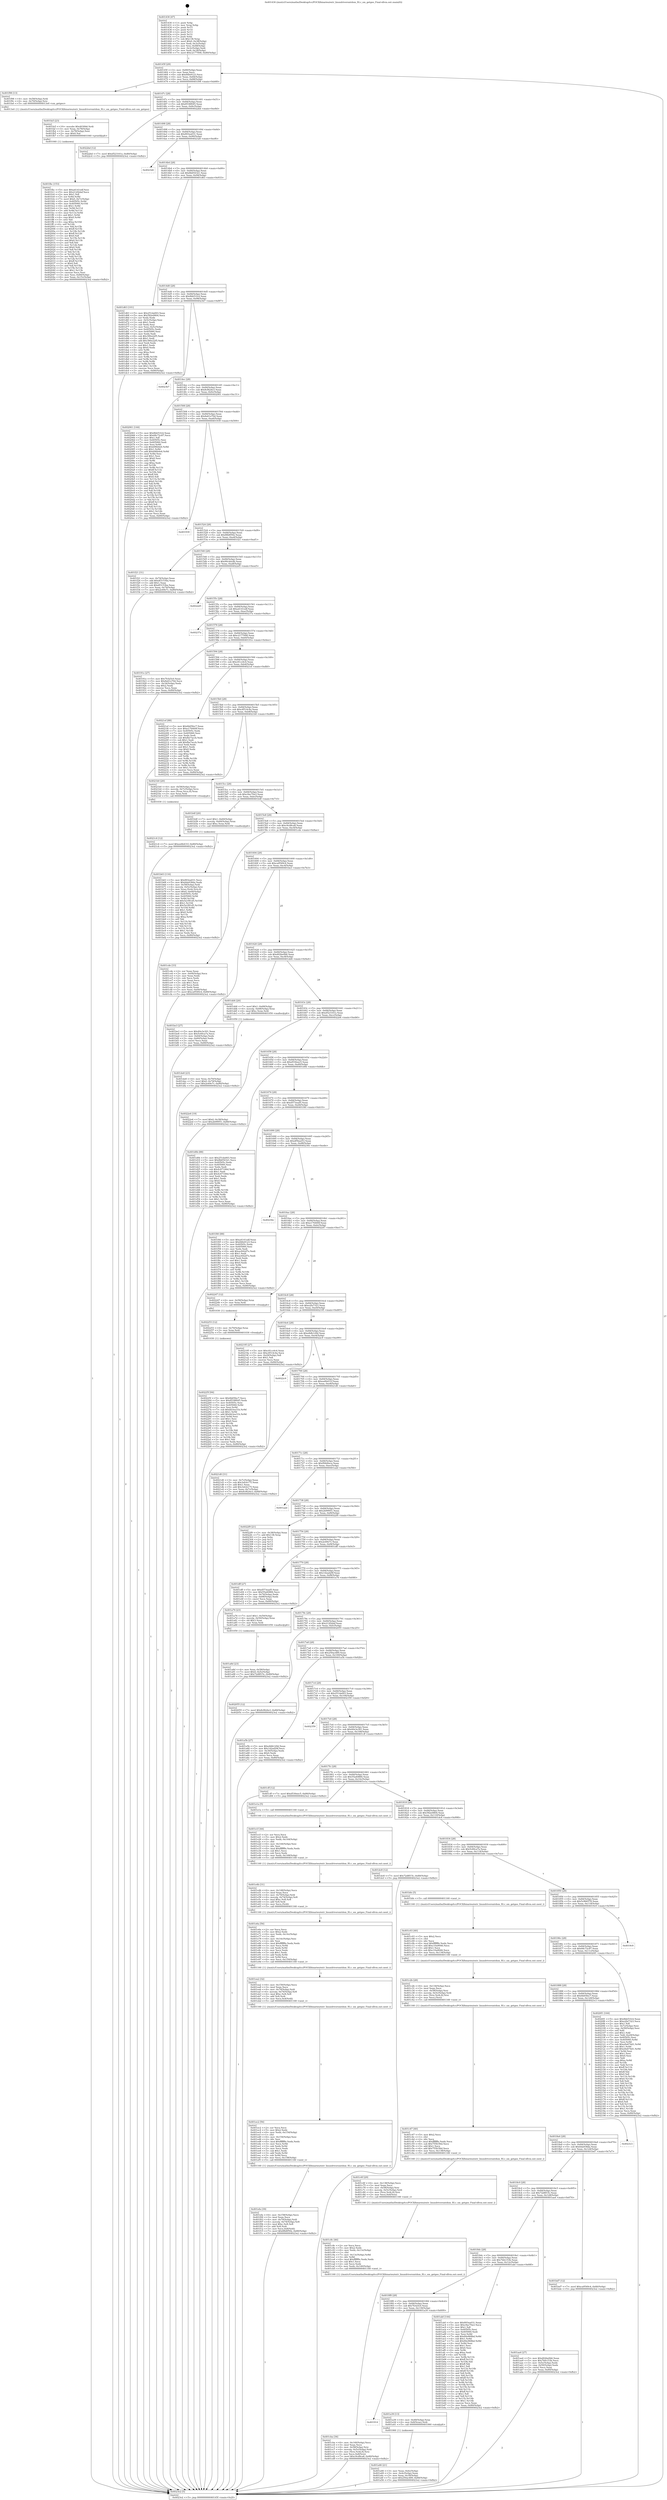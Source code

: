 digraph "0x401430" {
  label = "0x401430 (/mnt/c/Users/mathe/Desktop/tcc/POCII/binaries/extr_linuxdriversmtdsm_ftl.c_sm_getgeo_Final-ollvm.out::main(0))"
  labelloc = "t"
  node[shape=record]

  Entry [label="",width=0.3,height=0.3,shape=circle,fillcolor=black,style=filled]
  "0x40145f" [label="{
     0x40145f [29]\l
     | [instrs]\l
     &nbsp;&nbsp;0x40145f \<+3\>: mov -0x80(%rbp),%eax\l
     &nbsp;&nbsp;0x401462 \<+2\>: mov %eax,%ecx\l
     &nbsp;&nbsp;0x401464 \<+6\>: sub $0x84fe9123,%ecx\l
     &nbsp;&nbsp;0x40146a \<+6\>: mov %eax,-0x84(%rbp)\l
     &nbsp;&nbsp;0x401470 \<+6\>: mov %ecx,-0x88(%rbp)\l
     &nbsp;&nbsp;0x401476 \<+6\>: je 0000000000401f98 \<main+0xb68\>\l
  }"]
  "0x401f98" [label="{
     0x401f98 [13]\l
     | [instrs]\l
     &nbsp;&nbsp;0x401f98 \<+4\>: mov -0x58(%rbp),%rdi\l
     &nbsp;&nbsp;0x401f9c \<+4\>: mov -0x70(%rbp),%rsi\l
     &nbsp;&nbsp;0x401fa0 \<+5\>: call 00000000004013e0 \<sm_getgeo\>\l
     | [calls]\l
     &nbsp;&nbsp;0x4013e0 \{1\} (/mnt/c/Users/mathe/Desktop/tcc/POCII/binaries/extr_linuxdriversmtdsm_ftl.c_sm_getgeo_Final-ollvm.out::sm_getgeo)\l
  }"]
  "0x40147c" [label="{
     0x40147c [28]\l
     | [instrs]\l
     &nbsp;&nbsp;0x40147c \<+5\>: jmp 0000000000401481 \<main+0x51\>\l
     &nbsp;&nbsp;0x401481 \<+6\>: mov -0x84(%rbp),%eax\l
     &nbsp;&nbsp;0x401487 \<+5\>: sub $0x8538f045,%eax\l
     &nbsp;&nbsp;0x40148c \<+6\>: mov %eax,-0x8c(%rbp)\l
     &nbsp;&nbsp;0x401492 \<+6\>: je 00000000004022bd \<main+0xe8d\>\l
  }"]
  Exit [label="",width=0.3,height=0.3,shape=circle,fillcolor=black,style=filled,peripheries=2]
  "0x4022bd" [label="{
     0x4022bd [12]\l
     | [instrs]\l
     &nbsp;&nbsp;0x4022bd \<+7\>: movl $0xd523161e,-0x80(%rbp)\l
     &nbsp;&nbsp;0x4022c4 \<+5\>: jmp 00000000004023e2 \<main+0xfb2\>\l
  }"]
  "0x401498" [label="{
     0x401498 [28]\l
     | [instrs]\l
     &nbsp;&nbsp;0x401498 \<+5\>: jmp 000000000040149d \<main+0x6d\>\l
     &nbsp;&nbsp;0x40149d \<+6\>: mov -0x84(%rbp),%eax\l
     &nbsp;&nbsp;0x4014a3 \<+5\>: sub $0x893ea031,%eax\l
     &nbsp;&nbsp;0x4014a8 \<+6\>: mov %eax,-0x90(%rbp)\l
     &nbsp;&nbsp;0x4014ae \<+6\>: je 0000000000402326 \<main+0xef6\>\l
  }"]
  "0x40225f" [label="{
     0x40225f [94]\l
     | [instrs]\l
     &nbsp;&nbsp;0x40225f \<+5\>: mov $0x6b65fec7,%ecx\l
     &nbsp;&nbsp;0x402264 \<+5\>: mov $0x8538f045,%edx\l
     &nbsp;&nbsp;0x402269 \<+7\>: mov 0x40505c,%esi\l
     &nbsp;&nbsp;0x402270 \<+8\>: mov 0x405060,%r8d\l
     &nbsp;&nbsp;0x402278 \<+3\>: mov %esi,%r9d\l
     &nbsp;&nbsp;0x40227b \<+7\>: sub $0xbb3ea31b,%r9d\l
     &nbsp;&nbsp;0x402282 \<+4\>: sub $0x1,%r9d\l
     &nbsp;&nbsp;0x402286 \<+7\>: add $0xbb3ea31b,%r9d\l
     &nbsp;&nbsp;0x40228d \<+4\>: imul %r9d,%esi\l
     &nbsp;&nbsp;0x402291 \<+3\>: and $0x1,%esi\l
     &nbsp;&nbsp;0x402294 \<+3\>: cmp $0x0,%esi\l
     &nbsp;&nbsp;0x402297 \<+4\>: sete %r10b\l
     &nbsp;&nbsp;0x40229b \<+4\>: cmp $0xa,%r8d\l
     &nbsp;&nbsp;0x40229f \<+4\>: setl %r11b\l
     &nbsp;&nbsp;0x4022a3 \<+3\>: mov %r10b,%bl\l
     &nbsp;&nbsp;0x4022a6 \<+3\>: and %r11b,%bl\l
     &nbsp;&nbsp;0x4022a9 \<+3\>: xor %r11b,%r10b\l
     &nbsp;&nbsp;0x4022ac \<+3\>: or %r10b,%bl\l
     &nbsp;&nbsp;0x4022af \<+3\>: test $0x1,%bl\l
     &nbsp;&nbsp;0x4022b2 \<+3\>: cmovne %edx,%ecx\l
     &nbsp;&nbsp;0x4022b5 \<+3\>: mov %ecx,-0x80(%rbp)\l
     &nbsp;&nbsp;0x4022b8 \<+5\>: jmp 00000000004023e2 \<main+0xfb2\>\l
  }"]
  "0x402326" [label="{
     0x402326\l
  }", style=dashed]
  "0x4014b4" [label="{
     0x4014b4 [28]\l
     | [instrs]\l
     &nbsp;&nbsp;0x4014b4 \<+5\>: jmp 00000000004014b9 \<main+0x89\>\l
     &nbsp;&nbsp;0x4014b9 \<+6\>: mov -0x84(%rbp),%eax\l
     &nbsp;&nbsp;0x4014bf \<+5\>: sub $0x8b654321,%eax\l
     &nbsp;&nbsp;0x4014c4 \<+6\>: mov %eax,-0x94(%rbp)\l
     &nbsp;&nbsp;0x4014ca \<+6\>: je 0000000000401d63 \<main+0x933\>\l
  }"]
  "0x402253" [label="{
     0x402253 [12]\l
     | [instrs]\l
     &nbsp;&nbsp;0x402253 \<+4\>: mov -0x70(%rbp),%rax\l
     &nbsp;&nbsp;0x402257 \<+3\>: mov %rax,%rdi\l
     &nbsp;&nbsp;0x40225a \<+5\>: call 0000000000401030 \<free@plt\>\l
     | [calls]\l
     &nbsp;&nbsp;0x401030 \{1\} (unknown)\l
  }"]
  "0x401d63" [label="{
     0x401d63 [101]\l
     | [instrs]\l
     &nbsp;&nbsp;0x401d63 \<+5\>: mov $0x251da003,%eax\l
     &nbsp;&nbsp;0x401d68 \<+5\>: mov $0x582e0804,%ecx\l
     &nbsp;&nbsp;0x401d6d \<+2\>: xor %edx,%edx\l
     &nbsp;&nbsp;0x401d6f \<+3\>: mov -0x5c(%rbp),%esi\l
     &nbsp;&nbsp;0x401d72 \<+3\>: sub $0x1,%edx\l
     &nbsp;&nbsp;0x401d75 \<+2\>: sub %edx,%esi\l
     &nbsp;&nbsp;0x401d77 \<+3\>: mov %esi,-0x5c(%rbp)\l
     &nbsp;&nbsp;0x401d7a \<+7\>: mov 0x40505c,%edx\l
     &nbsp;&nbsp;0x401d81 \<+7\>: mov 0x405060,%esi\l
     &nbsp;&nbsp;0x401d88 \<+2\>: mov %edx,%edi\l
     &nbsp;&nbsp;0x401d8a \<+6\>: sub $0x390e22f5,%edi\l
     &nbsp;&nbsp;0x401d90 \<+3\>: sub $0x1,%edi\l
     &nbsp;&nbsp;0x401d93 \<+6\>: add $0x390e22f5,%edi\l
     &nbsp;&nbsp;0x401d99 \<+3\>: imul %edi,%edx\l
     &nbsp;&nbsp;0x401d9c \<+3\>: and $0x1,%edx\l
     &nbsp;&nbsp;0x401d9f \<+3\>: cmp $0x0,%edx\l
     &nbsp;&nbsp;0x401da2 \<+4\>: sete %r8b\l
     &nbsp;&nbsp;0x401da6 \<+3\>: cmp $0xa,%esi\l
     &nbsp;&nbsp;0x401da9 \<+4\>: setl %r9b\l
     &nbsp;&nbsp;0x401dad \<+3\>: mov %r8b,%r10b\l
     &nbsp;&nbsp;0x401db0 \<+3\>: and %r9b,%r10b\l
     &nbsp;&nbsp;0x401db3 \<+3\>: xor %r9b,%r8b\l
     &nbsp;&nbsp;0x401db6 \<+3\>: or %r8b,%r10b\l
     &nbsp;&nbsp;0x401db9 \<+4\>: test $0x1,%r10b\l
     &nbsp;&nbsp;0x401dbd \<+3\>: cmovne %ecx,%eax\l
     &nbsp;&nbsp;0x401dc0 \<+3\>: mov %eax,-0x80(%rbp)\l
     &nbsp;&nbsp;0x401dc3 \<+5\>: jmp 00000000004023e2 \<main+0xfb2\>\l
  }"]
  "0x4014d0" [label="{
     0x4014d0 [28]\l
     | [instrs]\l
     &nbsp;&nbsp;0x4014d0 \<+5\>: jmp 00000000004014d5 \<main+0xa5\>\l
     &nbsp;&nbsp;0x4014d5 \<+6\>: mov -0x84(%rbp),%eax\l
     &nbsp;&nbsp;0x4014db \<+5\>: sub $0x8bb51fc4,%eax\l
     &nbsp;&nbsp;0x4014e0 \<+6\>: mov %eax,-0x98(%rbp)\l
     &nbsp;&nbsp;0x4014e6 \<+6\>: je 00000000004023b7 \<main+0xf87\>\l
  }"]
  "0x4021c4" [label="{
     0x4021c4 [12]\l
     | [instrs]\l
     &nbsp;&nbsp;0x4021c4 \<+7\>: movl $0xee6b431f,-0x80(%rbp)\l
     &nbsp;&nbsp;0x4021cb \<+5\>: jmp 00000000004023e2 \<main+0xfb2\>\l
  }"]
  "0x4023b7" [label="{
     0x4023b7\l
  }", style=dashed]
  "0x4014ec" [label="{
     0x4014ec [28]\l
     | [instrs]\l
     &nbsp;&nbsp;0x4014ec \<+5\>: jmp 00000000004014f1 \<main+0xc1\>\l
     &nbsp;&nbsp;0x4014f1 \<+6\>: mov -0x84(%rbp),%eax\l
     &nbsp;&nbsp;0x4014f7 \<+5\>: sub $0x8cf624e3,%eax\l
     &nbsp;&nbsp;0x4014fc \<+6\>: mov %eax,-0x9c(%rbp)\l
     &nbsp;&nbsp;0x401502 \<+6\>: je 0000000000402061 \<main+0xc31\>\l
  }"]
  "0x401fbc" [label="{
     0x401fbc [153]\l
     | [instrs]\l
     &nbsp;&nbsp;0x401fbc \<+5\>: mov $0xa4141edf,%esi\l
     &nbsp;&nbsp;0x401fc1 \<+5\>: mov $0x212f2daf,%ecx\l
     &nbsp;&nbsp;0x401fc6 \<+2\>: mov $0x1,%dl\l
     &nbsp;&nbsp;0x401fc8 \<+3\>: xor %r8d,%r8d\l
     &nbsp;&nbsp;0x401fcb \<+7\>: movl $0x0,-0x7c(%rbp)\l
     &nbsp;&nbsp;0x401fd2 \<+8\>: mov 0x40505c,%r9d\l
     &nbsp;&nbsp;0x401fda \<+8\>: mov 0x405060,%r10d\l
     &nbsp;&nbsp;0x401fe2 \<+4\>: sub $0x1,%r8d\l
     &nbsp;&nbsp;0x401fe6 \<+3\>: mov %r9d,%r11d\l
     &nbsp;&nbsp;0x401fe9 \<+3\>: add %r8d,%r11d\l
     &nbsp;&nbsp;0x401fec \<+4\>: imul %r11d,%r9d\l
     &nbsp;&nbsp;0x401ff0 \<+4\>: and $0x1,%r9d\l
     &nbsp;&nbsp;0x401ff4 \<+4\>: cmp $0x0,%r9d\l
     &nbsp;&nbsp;0x401ff8 \<+3\>: sete %bl\l
     &nbsp;&nbsp;0x401ffb \<+4\>: cmp $0xa,%r10d\l
     &nbsp;&nbsp;0x401fff \<+4\>: setl %r14b\l
     &nbsp;&nbsp;0x402003 \<+3\>: mov %bl,%r15b\l
     &nbsp;&nbsp;0x402006 \<+4\>: xor $0xff,%r15b\l
     &nbsp;&nbsp;0x40200a \<+3\>: mov %r14b,%r12b\l
     &nbsp;&nbsp;0x40200d \<+4\>: xor $0xff,%r12b\l
     &nbsp;&nbsp;0x402011 \<+3\>: xor $0x0,%dl\l
     &nbsp;&nbsp;0x402014 \<+3\>: mov %r15b,%r13b\l
     &nbsp;&nbsp;0x402017 \<+4\>: and $0x0,%r13b\l
     &nbsp;&nbsp;0x40201b \<+2\>: and %dl,%bl\l
     &nbsp;&nbsp;0x40201d \<+3\>: mov %r12b,%dil\l
     &nbsp;&nbsp;0x402020 \<+4\>: and $0x0,%dil\l
     &nbsp;&nbsp;0x402024 \<+3\>: and %dl,%r14b\l
     &nbsp;&nbsp;0x402027 \<+3\>: or %bl,%r13b\l
     &nbsp;&nbsp;0x40202a \<+3\>: or %r14b,%dil\l
     &nbsp;&nbsp;0x40202d \<+3\>: xor %dil,%r13b\l
     &nbsp;&nbsp;0x402030 \<+3\>: or %r12b,%r15b\l
     &nbsp;&nbsp;0x402033 \<+4\>: xor $0xff,%r15b\l
     &nbsp;&nbsp;0x402037 \<+3\>: or $0x0,%dl\l
     &nbsp;&nbsp;0x40203a \<+3\>: and %dl,%r15b\l
     &nbsp;&nbsp;0x40203d \<+3\>: or %r15b,%r13b\l
     &nbsp;&nbsp;0x402040 \<+4\>: test $0x1,%r13b\l
     &nbsp;&nbsp;0x402044 \<+3\>: cmovne %ecx,%esi\l
     &nbsp;&nbsp;0x402047 \<+3\>: mov %esi,-0x80(%rbp)\l
     &nbsp;&nbsp;0x40204a \<+6\>: mov %eax,-0x15c(%rbp)\l
     &nbsp;&nbsp;0x402050 \<+5\>: jmp 00000000004023e2 \<main+0xfb2\>\l
  }"]
  "0x402061" [label="{
     0x402061 [144]\l
     | [instrs]\l
     &nbsp;&nbsp;0x402061 \<+5\>: mov $0x8bb51fc4,%eax\l
     &nbsp;&nbsp;0x402066 \<+5\>: mov $0x68c72c87,%ecx\l
     &nbsp;&nbsp;0x40206b \<+2\>: mov $0x1,%dl\l
     &nbsp;&nbsp;0x40206d \<+7\>: mov 0x40505c,%esi\l
     &nbsp;&nbsp;0x402074 \<+7\>: mov 0x405060,%edi\l
     &nbsp;&nbsp;0x40207b \<+3\>: mov %esi,%r8d\l
     &nbsp;&nbsp;0x40207e \<+7\>: sub $0xb96b4e6,%r8d\l
     &nbsp;&nbsp;0x402085 \<+4\>: sub $0x1,%r8d\l
     &nbsp;&nbsp;0x402089 \<+7\>: add $0xb96b4e6,%r8d\l
     &nbsp;&nbsp;0x402090 \<+4\>: imul %r8d,%esi\l
     &nbsp;&nbsp;0x402094 \<+3\>: and $0x1,%esi\l
     &nbsp;&nbsp;0x402097 \<+3\>: cmp $0x0,%esi\l
     &nbsp;&nbsp;0x40209a \<+4\>: sete %r9b\l
     &nbsp;&nbsp;0x40209e \<+3\>: cmp $0xa,%edi\l
     &nbsp;&nbsp;0x4020a1 \<+4\>: setl %r10b\l
     &nbsp;&nbsp;0x4020a5 \<+3\>: mov %r9b,%r11b\l
     &nbsp;&nbsp;0x4020a8 \<+4\>: xor $0xff,%r11b\l
     &nbsp;&nbsp;0x4020ac \<+3\>: mov %r10b,%bl\l
     &nbsp;&nbsp;0x4020af \<+3\>: xor $0xff,%bl\l
     &nbsp;&nbsp;0x4020b2 \<+3\>: xor $0x0,%dl\l
     &nbsp;&nbsp;0x4020b5 \<+3\>: mov %r11b,%r14b\l
     &nbsp;&nbsp;0x4020b8 \<+4\>: and $0x0,%r14b\l
     &nbsp;&nbsp;0x4020bc \<+3\>: and %dl,%r9b\l
     &nbsp;&nbsp;0x4020bf \<+3\>: mov %bl,%r15b\l
     &nbsp;&nbsp;0x4020c2 \<+4\>: and $0x0,%r15b\l
     &nbsp;&nbsp;0x4020c6 \<+3\>: and %dl,%r10b\l
     &nbsp;&nbsp;0x4020c9 \<+3\>: or %r9b,%r14b\l
     &nbsp;&nbsp;0x4020cc \<+3\>: or %r10b,%r15b\l
     &nbsp;&nbsp;0x4020cf \<+3\>: xor %r15b,%r14b\l
     &nbsp;&nbsp;0x4020d2 \<+3\>: or %bl,%r11b\l
     &nbsp;&nbsp;0x4020d5 \<+4\>: xor $0xff,%r11b\l
     &nbsp;&nbsp;0x4020d9 \<+3\>: or $0x0,%dl\l
     &nbsp;&nbsp;0x4020dc \<+3\>: and %dl,%r11b\l
     &nbsp;&nbsp;0x4020df \<+3\>: or %r11b,%r14b\l
     &nbsp;&nbsp;0x4020e2 \<+4\>: test $0x1,%r14b\l
     &nbsp;&nbsp;0x4020e6 \<+3\>: cmovne %ecx,%eax\l
     &nbsp;&nbsp;0x4020e9 \<+3\>: mov %eax,-0x80(%rbp)\l
     &nbsp;&nbsp;0x4020ec \<+5\>: jmp 00000000004023e2 \<main+0xfb2\>\l
  }"]
  "0x401508" [label="{
     0x401508 [28]\l
     | [instrs]\l
     &nbsp;&nbsp;0x401508 \<+5\>: jmp 000000000040150d \<main+0xdd\>\l
     &nbsp;&nbsp;0x40150d \<+6\>: mov -0x84(%rbp),%eax\l
     &nbsp;&nbsp;0x401513 \<+5\>: sub $0x8e61e70d,%eax\l
     &nbsp;&nbsp;0x401518 \<+6\>: mov %eax,-0xa0(%rbp)\l
     &nbsp;&nbsp;0x40151e \<+6\>: je 0000000000401939 \<main+0x509\>\l
  }"]
  "0x401fa5" [label="{
     0x401fa5 [23]\l
     | [instrs]\l
     &nbsp;&nbsp;0x401fa5 \<+10\>: movabs $0x4030b6,%rdi\l
     &nbsp;&nbsp;0x401faf \<+3\>: mov %eax,-0x78(%rbp)\l
     &nbsp;&nbsp;0x401fb2 \<+3\>: mov -0x78(%rbp),%esi\l
     &nbsp;&nbsp;0x401fb5 \<+2\>: mov $0x0,%al\l
     &nbsp;&nbsp;0x401fb7 \<+5\>: call 0000000000401040 \<printf@plt\>\l
     | [calls]\l
     &nbsp;&nbsp;0x401040 \{1\} (unknown)\l
  }"]
  "0x401939" [label="{
     0x401939\l
  }", style=dashed]
  "0x401524" [label="{
     0x401524 [28]\l
     | [instrs]\l
     &nbsp;&nbsp;0x401524 \<+5\>: jmp 0000000000401529 \<main+0xf9\>\l
     &nbsp;&nbsp;0x401529 \<+6\>: mov -0x84(%rbp),%eax\l
     &nbsp;&nbsp;0x40152f \<+5\>: sub $0x8fb8f592,%eax\l
     &nbsp;&nbsp;0x401534 \<+6\>: mov %eax,-0xa4(%rbp)\l
     &nbsp;&nbsp;0x40153a \<+6\>: je 0000000000401f21 \<main+0xaf1\>\l
  }"]
  "0x401efa" [label="{
     0x401efa [39]\l
     | [instrs]\l
     &nbsp;&nbsp;0x401efa \<+6\>: mov -0x158(%rbp),%ecx\l
     &nbsp;&nbsp;0x401f00 \<+3\>: imul %eax,%ecx\l
     &nbsp;&nbsp;0x401f03 \<+4\>: mov -0x70(%rbp),%rdi\l
     &nbsp;&nbsp;0x401f07 \<+4\>: movslq -0x74(%rbp),%r8\l
     &nbsp;&nbsp;0x401f0b \<+4\>: imul $0xc,%r8,%r8\l
     &nbsp;&nbsp;0x401f0f \<+3\>: add %r8,%rdi\l
     &nbsp;&nbsp;0x401f12 \<+3\>: mov %ecx,0x8(%rdi)\l
     &nbsp;&nbsp;0x401f15 \<+7\>: movl $0x8fb8f592,-0x80(%rbp)\l
     &nbsp;&nbsp;0x401f1c \<+5\>: jmp 00000000004023e2 \<main+0xfb2\>\l
  }"]
  "0x401f21" [label="{
     0x401f21 [31]\l
     | [instrs]\l
     &nbsp;&nbsp;0x401f21 \<+3\>: mov -0x74(%rbp),%eax\l
     &nbsp;&nbsp;0x401f24 \<+5\>: add $0xdf3153ba,%eax\l
     &nbsp;&nbsp;0x401f29 \<+3\>: add $0x1,%eax\l
     &nbsp;&nbsp;0x401f2c \<+5\>: sub $0xdf3153ba,%eax\l
     &nbsp;&nbsp;0x401f31 \<+3\>: mov %eax,-0x74(%rbp)\l
     &nbsp;&nbsp;0x401f34 \<+7\>: movl $0x2e49e7c,-0x80(%rbp)\l
     &nbsp;&nbsp;0x401f3b \<+5\>: jmp 00000000004023e2 \<main+0xfb2\>\l
  }"]
  "0x401540" [label="{
     0x401540 [28]\l
     | [instrs]\l
     &nbsp;&nbsp;0x401540 \<+5\>: jmp 0000000000401545 \<main+0x115\>\l
     &nbsp;&nbsp;0x401545 \<+6\>: mov -0x84(%rbp),%eax\l
     &nbsp;&nbsp;0x40154b \<+5\>: sub $0x99c4dcdb,%eax\l
     &nbsp;&nbsp;0x401550 \<+6\>: mov %eax,-0xa8(%rbp)\l
     &nbsp;&nbsp;0x401556 \<+6\>: je 00000000004022d5 \<main+0xea5\>\l
  }"]
  "0x401ec2" [label="{
     0x401ec2 [56]\l
     | [instrs]\l
     &nbsp;&nbsp;0x401ec2 \<+2\>: xor %ecx,%ecx\l
     &nbsp;&nbsp;0x401ec4 \<+5\>: mov $0x2,%edx\l
     &nbsp;&nbsp;0x401ec9 \<+6\>: mov %edx,-0x154(%rbp)\l
     &nbsp;&nbsp;0x401ecf \<+1\>: cltd\l
     &nbsp;&nbsp;0x401ed0 \<+6\>: mov -0x154(%rbp),%esi\l
     &nbsp;&nbsp;0x401ed6 \<+2\>: idiv %esi\l
     &nbsp;&nbsp;0x401ed8 \<+6\>: imul $0xfffffffe,%edx,%edx\l
     &nbsp;&nbsp;0x401ede \<+3\>: mov %ecx,%r9d\l
     &nbsp;&nbsp;0x401ee1 \<+3\>: sub %edx,%r9d\l
     &nbsp;&nbsp;0x401ee4 \<+2\>: mov %ecx,%edx\l
     &nbsp;&nbsp;0x401ee6 \<+3\>: sub $0x1,%edx\l
     &nbsp;&nbsp;0x401ee9 \<+3\>: add %edx,%r9d\l
     &nbsp;&nbsp;0x401eec \<+3\>: sub %r9d,%ecx\l
     &nbsp;&nbsp;0x401eef \<+6\>: mov %ecx,-0x158(%rbp)\l
     &nbsp;&nbsp;0x401ef5 \<+5\>: call 0000000000401160 \<next_i\>\l
     | [calls]\l
     &nbsp;&nbsp;0x401160 \{1\} (/mnt/c/Users/mathe/Desktop/tcc/POCII/binaries/extr_linuxdriversmtdsm_ftl.c_sm_getgeo_Final-ollvm.out::next_i)\l
  }"]
  "0x4022d5" [label="{
     0x4022d5\l
  }", style=dashed]
  "0x40155c" [label="{
     0x40155c [28]\l
     | [instrs]\l
     &nbsp;&nbsp;0x40155c \<+5\>: jmp 0000000000401561 \<main+0x131\>\l
     &nbsp;&nbsp;0x401561 \<+6\>: mov -0x84(%rbp),%eax\l
     &nbsp;&nbsp;0x401567 \<+5\>: sub $0xa4141edf,%eax\l
     &nbsp;&nbsp;0x40156c \<+6\>: mov %eax,-0xac(%rbp)\l
     &nbsp;&nbsp;0x401572 \<+6\>: je 000000000040237a \<main+0xf4a\>\l
  }"]
  "0x401ea2" [label="{
     0x401ea2 [32]\l
     | [instrs]\l
     &nbsp;&nbsp;0x401ea2 \<+6\>: mov -0x150(%rbp),%ecx\l
     &nbsp;&nbsp;0x401ea8 \<+3\>: imul %eax,%ecx\l
     &nbsp;&nbsp;0x401eab \<+4\>: mov -0x70(%rbp),%rdi\l
     &nbsp;&nbsp;0x401eaf \<+4\>: movslq -0x74(%rbp),%r8\l
     &nbsp;&nbsp;0x401eb3 \<+4\>: imul $0xc,%r8,%r8\l
     &nbsp;&nbsp;0x401eb7 \<+3\>: add %r8,%rdi\l
     &nbsp;&nbsp;0x401eba \<+3\>: mov %ecx,0x4(%rdi)\l
     &nbsp;&nbsp;0x401ebd \<+5\>: call 0000000000401160 \<next_i\>\l
     | [calls]\l
     &nbsp;&nbsp;0x401160 \{1\} (/mnt/c/Users/mathe/Desktop/tcc/POCII/binaries/extr_linuxdriversmtdsm_ftl.c_sm_getgeo_Final-ollvm.out::next_i)\l
  }"]
  "0x40237a" [label="{
     0x40237a\l
  }", style=dashed]
  "0x401578" [label="{
     0x401578 [28]\l
     | [instrs]\l
     &nbsp;&nbsp;0x401578 \<+5\>: jmp 000000000040157d \<main+0x14d\>\l
     &nbsp;&nbsp;0x40157d \<+6\>: mov -0x84(%rbp),%eax\l
     &nbsp;&nbsp;0x401583 \<+5\>: sub $0xc2177008,%eax\l
     &nbsp;&nbsp;0x401588 \<+6\>: mov %eax,-0xb0(%rbp)\l
     &nbsp;&nbsp;0x40158e \<+6\>: je 000000000040191e \<main+0x4ee\>\l
  }"]
  "0x401e6a" [label="{
     0x401e6a [56]\l
     | [instrs]\l
     &nbsp;&nbsp;0x401e6a \<+2\>: xor %ecx,%ecx\l
     &nbsp;&nbsp;0x401e6c \<+5\>: mov $0x2,%edx\l
     &nbsp;&nbsp;0x401e71 \<+6\>: mov %edx,-0x14c(%rbp)\l
     &nbsp;&nbsp;0x401e77 \<+1\>: cltd\l
     &nbsp;&nbsp;0x401e78 \<+6\>: mov -0x14c(%rbp),%esi\l
     &nbsp;&nbsp;0x401e7e \<+2\>: idiv %esi\l
     &nbsp;&nbsp;0x401e80 \<+6\>: imul $0xfffffffe,%edx,%edx\l
     &nbsp;&nbsp;0x401e86 \<+3\>: mov %ecx,%r9d\l
     &nbsp;&nbsp;0x401e89 \<+3\>: sub %edx,%r9d\l
     &nbsp;&nbsp;0x401e8c \<+2\>: mov %ecx,%edx\l
     &nbsp;&nbsp;0x401e8e \<+3\>: sub $0x1,%edx\l
     &nbsp;&nbsp;0x401e91 \<+3\>: add %edx,%r9d\l
     &nbsp;&nbsp;0x401e94 \<+3\>: sub %r9d,%ecx\l
     &nbsp;&nbsp;0x401e97 \<+6\>: mov %ecx,-0x150(%rbp)\l
     &nbsp;&nbsp;0x401e9d \<+5\>: call 0000000000401160 \<next_i\>\l
     | [calls]\l
     &nbsp;&nbsp;0x401160 \{1\} (/mnt/c/Users/mathe/Desktop/tcc/POCII/binaries/extr_linuxdriversmtdsm_ftl.c_sm_getgeo_Final-ollvm.out::next_i)\l
  }"]
  "0x40191e" [label="{
     0x40191e [27]\l
     | [instrs]\l
     &nbsp;&nbsp;0x40191e \<+5\>: mov $0x7fcfa5c0,%eax\l
     &nbsp;&nbsp;0x401923 \<+5\>: mov $0x8e61e70d,%ecx\l
     &nbsp;&nbsp;0x401928 \<+3\>: mov -0x34(%rbp),%edx\l
     &nbsp;&nbsp;0x40192b \<+3\>: cmp $0x2,%edx\l
     &nbsp;&nbsp;0x40192e \<+3\>: cmovne %ecx,%eax\l
     &nbsp;&nbsp;0x401931 \<+3\>: mov %eax,-0x80(%rbp)\l
     &nbsp;&nbsp;0x401934 \<+5\>: jmp 00000000004023e2 \<main+0xfb2\>\l
  }"]
  "0x401594" [label="{
     0x401594 [28]\l
     | [instrs]\l
     &nbsp;&nbsp;0x401594 \<+5\>: jmp 0000000000401599 \<main+0x169\>\l
     &nbsp;&nbsp;0x401599 \<+6\>: mov -0x84(%rbp),%eax\l
     &nbsp;&nbsp;0x40159f \<+5\>: sub $0xc81cc6c4,%eax\l
     &nbsp;&nbsp;0x4015a4 \<+6\>: mov %eax,-0xb4(%rbp)\l
     &nbsp;&nbsp;0x4015aa \<+6\>: je 00000000004021ef \<main+0xdbf\>\l
  }"]
  "0x4023e2" [label="{
     0x4023e2 [5]\l
     | [instrs]\l
     &nbsp;&nbsp;0x4023e2 \<+5\>: jmp 000000000040145f \<main+0x2f\>\l
  }"]
  "0x401430" [label="{
     0x401430 [47]\l
     | [instrs]\l
     &nbsp;&nbsp;0x401430 \<+1\>: push %rbp\l
     &nbsp;&nbsp;0x401431 \<+3\>: mov %rsp,%rbp\l
     &nbsp;&nbsp;0x401434 \<+2\>: push %r15\l
     &nbsp;&nbsp;0x401436 \<+2\>: push %r14\l
     &nbsp;&nbsp;0x401438 \<+2\>: push %r13\l
     &nbsp;&nbsp;0x40143a \<+2\>: push %r12\l
     &nbsp;&nbsp;0x40143c \<+1\>: push %rbx\l
     &nbsp;&nbsp;0x40143d \<+7\>: sub $0x138,%rsp\l
     &nbsp;&nbsp;0x401444 \<+7\>: movl $0x0,-0x38(%rbp)\l
     &nbsp;&nbsp;0x40144b \<+3\>: mov %edi,-0x3c(%rbp)\l
     &nbsp;&nbsp;0x40144e \<+4\>: mov %rsi,-0x48(%rbp)\l
     &nbsp;&nbsp;0x401452 \<+3\>: mov -0x3c(%rbp),%edi\l
     &nbsp;&nbsp;0x401455 \<+3\>: mov %edi,-0x34(%rbp)\l
     &nbsp;&nbsp;0x401458 \<+7\>: movl $0xc2177008,-0x80(%rbp)\l
  }"]
  "0x401e4b" [label="{
     0x401e4b [31]\l
     | [instrs]\l
     &nbsp;&nbsp;0x401e4b \<+6\>: mov -0x148(%rbp),%ecx\l
     &nbsp;&nbsp;0x401e51 \<+3\>: imul %eax,%ecx\l
     &nbsp;&nbsp;0x401e54 \<+4\>: mov -0x70(%rbp),%rdi\l
     &nbsp;&nbsp;0x401e58 \<+4\>: movslq -0x74(%rbp),%r8\l
     &nbsp;&nbsp;0x401e5c \<+4\>: imul $0xc,%r8,%r8\l
     &nbsp;&nbsp;0x401e60 \<+3\>: add %r8,%rdi\l
     &nbsp;&nbsp;0x401e63 \<+2\>: mov %ecx,(%rdi)\l
     &nbsp;&nbsp;0x401e65 \<+5\>: call 0000000000401160 \<next_i\>\l
     | [calls]\l
     &nbsp;&nbsp;0x401160 \{1\} (/mnt/c/Users/mathe/Desktop/tcc/POCII/binaries/extr_linuxdriversmtdsm_ftl.c_sm_getgeo_Final-ollvm.out::next_i)\l
  }"]
  "0x4021ef" [label="{
     0x4021ef [88]\l
     | [instrs]\l
     &nbsp;&nbsp;0x4021ef \<+5\>: mov $0x6b65fec7,%eax\l
     &nbsp;&nbsp;0x4021f4 \<+5\>: mov $0xe176400f,%ecx\l
     &nbsp;&nbsp;0x4021f9 \<+7\>: mov 0x40505c,%edx\l
     &nbsp;&nbsp;0x402200 \<+7\>: mov 0x405060,%esi\l
     &nbsp;&nbsp;0x402207 \<+2\>: mov %edx,%edi\l
     &nbsp;&nbsp;0x402209 \<+6\>: sub $0xfbe7accb,%edi\l
     &nbsp;&nbsp;0x40220f \<+3\>: sub $0x1,%edi\l
     &nbsp;&nbsp;0x402212 \<+6\>: add $0xfbe7accb,%edi\l
     &nbsp;&nbsp;0x402218 \<+3\>: imul %edi,%edx\l
     &nbsp;&nbsp;0x40221b \<+3\>: and $0x1,%edx\l
     &nbsp;&nbsp;0x40221e \<+3\>: cmp $0x0,%edx\l
     &nbsp;&nbsp;0x402221 \<+4\>: sete %r8b\l
     &nbsp;&nbsp;0x402225 \<+3\>: cmp $0xa,%esi\l
     &nbsp;&nbsp;0x402228 \<+4\>: setl %r9b\l
     &nbsp;&nbsp;0x40222c \<+3\>: mov %r8b,%r10b\l
     &nbsp;&nbsp;0x40222f \<+3\>: and %r9b,%r10b\l
     &nbsp;&nbsp;0x402232 \<+3\>: xor %r9b,%r8b\l
     &nbsp;&nbsp;0x402235 \<+3\>: or %r8b,%r10b\l
     &nbsp;&nbsp;0x402238 \<+4\>: test $0x1,%r10b\l
     &nbsp;&nbsp;0x40223c \<+3\>: cmovne %ecx,%eax\l
     &nbsp;&nbsp;0x40223f \<+3\>: mov %eax,-0x80(%rbp)\l
     &nbsp;&nbsp;0x402242 \<+5\>: jmp 00000000004023e2 \<main+0xfb2\>\l
  }"]
  "0x4015b0" [label="{
     0x4015b0 [28]\l
     | [instrs]\l
     &nbsp;&nbsp;0x4015b0 \<+5\>: jmp 00000000004015b5 \<main+0x185\>\l
     &nbsp;&nbsp;0x4015b5 \<+6\>: mov -0x84(%rbp),%eax\l
     &nbsp;&nbsp;0x4015bb \<+5\>: sub $0xc8514c4a,%eax\l
     &nbsp;&nbsp;0x4015c0 \<+6\>: mov %eax,-0xb8(%rbp)\l
     &nbsp;&nbsp;0x4015c6 \<+6\>: je 00000000004021b0 \<main+0xd80\>\l
  }"]
  "0x401e1f" [label="{
     0x401e1f [44]\l
     | [instrs]\l
     &nbsp;&nbsp;0x401e1f \<+2\>: xor %ecx,%ecx\l
     &nbsp;&nbsp;0x401e21 \<+5\>: mov $0x2,%edx\l
     &nbsp;&nbsp;0x401e26 \<+6\>: mov %edx,-0x144(%rbp)\l
     &nbsp;&nbsp;0x401e2c \<+1\>: cltd\l
     &nbsp;&nbsp;0x401e2d \<+6\>: mov -0x144(%rbp),%esi\l
     &nbsp;&nbsp;0x401e33 \<+2\>: idiv %esi\l
     &nbsp;&nbsp;0x401e35 \<+6\>: imul $0xfffffffe,%edx,%edx\l
     &nbsp;&nbsp;0x401e3b \<+3\>: sub $0x1,%ecx\l
     &nbsp;&nbsp;0x401e3e \<+2\>: sub %ecx,%edx\l
     &nbsp;&nbsp;0x401e40 \<+6\>: mov %edx,-0x148(%rbp)\l
     &nbsp;&nbsp;0x401e46 \<+5\>: call 0000000000401160 \<next_i\>\l
     | [calls]\l
     &nbsp;&nbsp;0x401160 \{1\} (/mnt/c/Users/mathe/Desktop/tcc/POCII/binaries/extr_linuxdriversmtdsm_ftl.c_sm_getgeo_Final-ollvm.out::next_i)\l
  }"]
  "0x4021b0" [label="{
     0x4021b0 [20]\l
     | [instrs]\l
     &nbsp;&nbsp;0x4021b0 \<+4\>: mov -0x58(%rbp),%rax\l
     &nbsp;&nbsp;0x4021b4 \<+4\>: movslq -0x7c(%rbp),%rcx\l
     &nbsp;&nbsp;0x4021b8 \<+4\>: mov (%rax,%rcx,8),%rax\l
     &nbsp;&nbsp;0x4021bc \<+3\>: mov %rax,%rdi\l
     &nbsp;&nbsp;0x4021bf \<+5\>: call 0000000000401030 \<free@plt\>\l
     | [calls]\l
     &nbsp;&nbsp;0x401030 \{1\} (unknown)\l
  }"]
  "0x4015cc" [label="{
     0x4015cc [28]\l
     | [instrs]\l
     &nbsp;&nbsp;0x4015cc \<+5\>: jmp 00000000004015d1 \<main+0x1a1\>\l
     &nbsp;&nbsp;0x4015d1 \<+6\>: mov -0x84(%rbp),%eax\l
     &nbsp;&nbsp;0x4015d7 \<+5\>: sub $0xc9ac70a3,%eax\l
     &nbsp;&nbsp;0x4015dc \<+6\>: mov %eax,-0xbc(%rbp)\l
     &nbsp;&nbsp;0x4015e2 \<+6\>: je 0000000000401b4f \<main+0x71f\>\l
  }"]
  "0x401de8" [label="{
     0x401de8 [23]\l
     | [instrs]\l
     &nbsp;&nbsp;0x401de8 \<+4\>: mov %rax,-0x70(%rbp)\l
     &nbsp;&nbsp;0x401dec \<+7\>: movl $0x0,-0x74(%rbp)\l
     &nbsp;&nbsp;0x401df3 \<+7\>: movl $0x2e49e7c,-0x80(%rbp)\l
     &nbsp;&nbsp;0x401dfa \<+5\>: jmp 00000000004023e2 \<main+0xfb2\>\l
  }"]
  "0x401b4f" [label="{
     0x401b4f [20]\l
     | [instrs]\l
     &nbsp;&nbsp;0x401b4f \<+7\>: movl $0x1,-0x60(%rbp)\l
     &nbsp;&nbsp;0x401b56 \<+4\>: movslq -0x60(%rbp),%rax\l
     &nbsp;&nbsp;0x401b5a \<+4\>: imul $0xc,%rax,%rdi\l
     &nbsp;&nbsp;0x401b5e \<+5\>: call 0000000000401050 \<malloc@plt\>\l
     | [calls]\l
     &nbsp;&nbsp;0x401050 \{1\} (unknown)\l
  }"]
  "0x4015e8" [label="{
     0x4015e8 [28]\l
     | [instrs]\l
     &nbsp;&nbsp;0x4015e8 \<+5\>: jmp 00000000004015ed \<main+0x1bd\>\l
     &nbsp;&nbsp;0x4015ed \<+6\>: mov -0x84(%rbp),%eax\l
     &nbsp;&nbsp;0x4015f3 \<+5\>: sub $0xc9cd8ca8,%eax\l
     &nbsp;&nbsp;0x4015f8 \<+6\>: mov %eax,-0xc0(%rbp)\l
     &nbsp;&nbsp;0x4015fe \<+6\>: je 0000000000401cde \<main+0x8ae\>\l
  }"]
  "0x401cba" [label="{
     0x401cba [36]\l
     | [instrs]\l
     &nbsp;&nbsp;0x401cba \<+6\>: mov -0x140(%rbp),%ecx\l
     &nbsp;&nbsp;0x401cc0 \<+3\>: imul %eax,%ecx\l
     &nbsp;&nbsp;0x401cc3 \<+4\>: mov -0x58(%rbp),%rsi\l
     &nbsp;&nbsp;0x401cc7 \<+4\>: movslq -0x5c(%rbp),%rdi\l
     &nbsp;&nbsp;0x401ccb \<+4\>: mov (%rsi,%rdi,8),%rsi\l
     &nbsp;&nbsp;0x401ccf \<+3\>: mov %ecx,0x8(%rsi)\l
     &nbsp;&nbsp;0x401cd2 \<+7\>: movl $0xc9cd8ca8,-0x80(%rbp)\l
     &nbsp;&nbsp;0x401cd9 \<+5\>: jmp 00000000004023e2 \<main+0xfb2\>\l
  }"]
  "0x401cde" [label="{
     0x401cde [33]\l
     | [instrs]\l
     &nbsp;&nbsp;0x401cde \<+2\>: xor %eax,%eax\l
     &nbsp;&nbsp;0x401ce0 \<+3\>: mov -0x64(%rbp),%ecx\l
     &nbsp;&nbsp;0x401ce3 \<+2\>: mov %eax,%edx\l
     &nbsp;&nbsp;0x401ce5 \<+2\>: sub %ecx,%edx\l
     &nbsp;&nbsp;0x401ce7 \<+2\>: mov %eax,%ecx\l
     &nbsp;&nbsp;0x401ce9 \<+3\>: sub $0x1,%ecx\l
     &nbsp;&nbsp;0x401cec \<+2\>: add %ecx,%edx\l
     &nbsp;&nbsp;0x401cee \<+2\>: sub %edx,%eax\l
     &nbsp;&nbsp;0x401cf0 \<+3\>: mov %eax,-0x64(%rbp)\l
     &nbsp;&nbsp;0x401cf3 \<+7\>: movl $0xca9549c4,-0x80(%rbp)\l
     &nbsp;&nbsp;0x401cfa \<+5\>: jmp 00000000004023e2 \<main+0xfb2\>\l
  }"]
  "0x401604" [label="{
     0x401604 [28]\l
     | [instrs]\l
     &nbsp;&nbsp;0x401604 \<+5\>: jmp 0000000000401609 \<main+0x1d9\>\l
     &nbsp;&nbsp;0x401609 \<+6\>: mov -0x84(%rbp),%eax\l
     &nbsp;&nbsp;0x40160f \<+5\>: sub $0xca9549c4,%eax\l
     &nbsp;&nbsp;0x401614 \<+6\>: mov %eax,-0xc4(%rbp)\l
     &nbsp;&nbsp;0x40161a \<+6\>: je 0000000000401be3 \<main+0x7b3\>\l
  }"]
  "0x401c8c" [label="{
     0x401c8c [46]\l
     | [instrs]\l
     &nbsp;&nbsp;0x401c8c \<+2\>: xor %ecx,%ecx\l
     &nbsp;&nbsp;0x401c8e \<+5\>: mov $0x2,%edx\l
     &nbsp;&nbsp;0x401c93 \<+6\>: mov %edx,-0x13c(%rbp)\l
     &nbsp;&nbsp;0x401c99 \<+1\>: cltd\l
     &nbsp;&nbsp;0x401c9a \<+7\>: mov -0x13c(%rbp),%r8d\l
     &nbsp;&nbsp;0x401ca1 \<+3\>: idiv %r8d\l
     &nbsp;&nbsp;0x401ca4 \<+6\>: imul $0xfffffffe,%edx,%edx\l
     &nbsp;&nbsp;0x401caa \<+3\>: sub $0x1,%ecx\l
     &nbsp;&nbsp;0x401cad \<+2\>: sub %ecx,%edx\l
     &nbsp;&nbsp;0x401caf \<+6\>: mov %edx,-0x140(%rbp)\l
     &nbsp;&nbsp;0x401cb5 \<+5\>: call 0000000000401160 \<next_i\>\l
     | [calls]\l
     &nbsp;&nbsp;0x401160 \{1\} (/mnt/c/Users/mathe/Desktop/tcc/POCII/binaries/extr_linuxdriversmtdsm_ftl.c_sm_getgeo_Final-ollvm.out::next_i)\l
  }"]
  "0x401be3" [label="{
     0x401be3 [27]\l
     | [instrs]\l
     &nbsp;&nbsp;0x401be3 \<+5\>: mov $0x40e3e301,%eax\l
     &nbsp;&nbsp;0x401be8 \<+5\>: mov $0x5c60ca7a,%ecx\l
     &nbsp;&nbsp;0x401bed \<+3\>: mov -0x64(%rbp),%edx\l
     &nbsp;&nbsp;0x401bf0 \<+3\>: cmp -0x60(%rbp),%edx\l
     &nbsp;&nbsp;0x401bf3 \<+3\>: cmovl %ecx,%eax\l
     &nbsp;&nbsp;0x401bf6 \<+3\>: mov %eax,-0x80(%rbp)\l
     &nbsp;&nbsp;0x401bf9 \<+5\>: jmp 00000000004023e2 \<main+0xfb2\>\l
  }"]
  "0x401620" [label="{
     0x401620 [28]\l
     | [instrs]\l
     &nbsp;&nbsp;0x401620 \<+5\>: jmp 0000000000401625 \<main+0x1f5\>\l
     &nbsp;&nbsp;0x401625 \<+6\>: mov -0x84(%rbp),%eax\l
     &nbsp;&nbsp;0x40162b \<+5\>: sub $0xd02be0b6,%eax\l
     &nbsp;&nbsp;0x401630 \<+6\>: mov %eax,-0xc8(%rbp)\l
     &nbsp;&nbsp;0x401636 \<+6\>: je 0000000000401dd4 \<main+0x9a4\>\l
  }"]
  "0x401c6f" [label="{
     0x401c6f [29]\l
     | [instrs]\l
     &nbsp;&nbsp;0x401c6f \<+6\>: mov -0x138(%rbp),%ecx\l
     &nbsp;&nbsp;0x401c75 \<+3\>: imul %eax,%ecx\l
     &nbsp;&nbsp;0x401c78 \<+4\>: mov -0x58(%rbp),%rsi\l
     &nbsp;&nbsp;0x401c7c \<+4\>: movslq -0x5c(%rbp),%rdi\l
     &nbsp;&nbsp;0x401c80 \<+4\>: mov (%rsi,%rdi,8),%rsi\l
     &nbsp;&nbsp;0x401c84 \<+3\>: mov %ecx,0x4(%rsi)\l
     &nbsp;&nbsp;0x401c87 \<+5\>: call 0000000000401160 \<next_i\>\l
     | [calls]\l
     &nbsp;&nbsp;0x401160 \{1\} (/mnt/c/Users/mathe/Desktop/tcc/POCII/binaries/extr_linuxdriversmtdsm_ftl.c_sm_getgeo_Final-ollvm.out::next_i)\l
  }"]
  "0x401dd4" [label="{
     0x401dd4 [20]\l
     | [instrs]\l
     &nbsp;&nbsp;0x401dd4 \<+7\>: movl $0x1,-0x68(%rbp)\l
     &nbsp;&nbsp;0x401ddb \<+4\>: movslq -0x68(%rbp),%rax\l
     &nbsp;&nbsp;0x401ddf \<+4\>: imul $0xc,%rax,%rdi\l
     &nbsp;&nbsp;0x401de3 \<+5\>: call 0000000000401050 \<malloc@plt\>\l
     | [calls]\l
     &nbsp;&nbsp;0x401050 \{1\} (unknown)\l
  }"]
  "0x40163c" [label="{
     0x40163c [28]\l
     | [instrs]\l
     &nbsp;&nbsp;0x40163c \<+5\>: jmp 0000000000401641 \<main+0x211\>\l
     &nbsp;&nbsp;0x401641 \<+6\>: mov -0x84(%rbp),%eax\l
     &nbsp;&nbsp;0x401647 \<+5\>: sub $0xd523161e,%eax\l
     &nbsp;&nbsp;0x40164c \<+6\>: mov %eax,-0xcc(%rbp)\l
     &nbsp;&nbsp;0x401652 \<+6\>: je 00000000004022e6 \<main+0xeb6\>\l
  }"]
  "0x401c47" [label="{
     0x401c47 [40]\l
     | [instrs]\l
     &nbsp;&nbsp;0x401c47 \<+5\>: mov $0x2,%ecx\l
     &nbsp;&nbsp;0x401c4c \<+1\>: cltd\l
     &nbsp;&nbsp;0x401c4d \<+2\>: idiv %ecx\l
     &nbsp;&nbsp;0x401c4f \<+6\>: imul $0xfffffffe,%edx,%ecx\l
     &nbsp;&nbsp;0x401c55 \<+6\>: sub $0x755fc56d,%ecx\l
     &nbsp;&nbsp;0x401c5b \<+3\>: add $0x1,%ecx\l
     &nbsp;&nbsp;0x401c5e \<+6\>: add $0x755fc56d,%ecx\l
     &nbsp;&nbsp;0x401c64 \<+6\>: mov %ecx,-0x138(%rbp)\l
     &nbsp;&nbsp;0x401c6a \<+5\>: call 0000000000401160 \<next_i\>\l
     | [calls]\l
     &nbsp;&nbsp;0x401160 \{1\} (/mnt/c/Users/mathe/Desktop/tcc/POCII/binaries/extr_linuxdriversmtdsm_ftl.c_sm_getgeo_Final-ollvm.out::next_i)\l
  }"]
  "0x4022e6" [label="{
     0x4022e6 [19]\l
     | [instrs]\l
     &nbsp;&nbsp;0x4022e6 \<+7\>: movl $0x0,-0x38(%rbp)\l
     &nbsp;&nbsp;0x4022ed \<+7\>: movl $0x2b99951,-0x80(%rbp)\l
     &nbsp;&nbsp;0x4022f4 \<+5\>: jmp 00000000004023e2 \<main+0xfb2\>\l
  }"]
  "0x401658" [label="{
     0x401658 [28]\l
     | [instrs]\l
     &nbsp;&nbsp;0x401658 \<+5\>: jmp 000000000040165d \<main+0x22d\>\l
     &nbsp;&nbsp;0x40165d \<+6\>: mov -0x84(%rbp),%eax\l
     &nbsp;&nbsp;0x401663 \<+5\>: sub $0xd530eec5,%eax\l
     &nbsp;&nbsp;0x401668 \<+6\>: mov %eax,-0xd0(%rbp)\l
     &nbsp;&nbsp;0x40166e \<+6\>: je 0000000000401d0b \<main+0x8db\>\l
  }"]
  "0x401c2b" [label="{
     0x401c2b [28]\l
     | [instrs]\l
     &nbsp;&nbsp;0x401c2b \<+6\>: mov -0x134(%rbp),%ecx\l
     &nbsp;&nbsp;0x401c31 \<+3\>: imul %eax,%ecx\l
     &nbsp;&nbsp;0x401c34 \<+4\>: mov -0x58(%rbp),%rsi\l
     &nbsp;&nbsp;0x401c38 \<+4\>: movslq -0x5c(%rbp),%rdi\l
     &nbsp;&nbsp;0x401c3c \<+4\>: mov (%rsi,%rdi,8),%rsi\l
     &nbsp;&nbsp;0x401c40 \<+2\>: mov %ecx,(%rsi)\l
     &nbsp;&nbsp;0x401c42 \<+5\>: call 0000000000401160 \<next_i\>\l
     | [calls]\l
     &nbsp;&nbsp;0x401160 \{1\} (/mnt/c/Users/mathe/Desktop/tcc/POCII/binaries/extr_linuxdriversmtdsm_ftl.c_sm_getgeo_Final-ollvm.out::next_i)\l
  }"]
  "0x401d0b" [label="{
     0x401d0b [88]\l
     | [instrs]\l
     &nbsp;&nbsp;0x401d0b \<+5\>: mov $0x251da003,%eax\l
     &nbsp;&nbsp;0x401d10 \<+5\>: mov $0x8b654321,%ecx\l
     &nbsp;&nbsp;0x401d15 \<+7\>: mov 0x40505c,%edx\l
     &nbsp;&nbsp;0x401d1c \<+7\>: mov 0x405060,%esi\l
     &nbsp;&nbsp;0x401d23 \<+2\>: mov %edx,%edi\l
     &nbsp;&nbsp;0x401d25 \<+6\>: sub $0x4c67166d,%edi\l
     &nbsp;&nbsp;0x401d2b \<+3\>: sub $0x1,%edi\l
     &nbsp;&nbsp;0x401d2e \<+6\>: add $0x4c67166d,%edi\l
     &nbsp;&nbsp;0x401d34 \<+3\>: imul %edi,%edx\l
     &nbsp;&nbsp;0x401d37 \<+3\>: and $0x1,%edx\l
     &nbsp;&nbsp;0x401d3a \<+3\>: cmp $0x0,%edx\l
     &nbsp;&nbsp;0x401d3d \<+4\>: sete %r8b\l
     &nbsp;&nbsp;0x401d41 \<+3\>: cmp $0xa,%esi\l
     &nbsp;&nbsp;0x401d44 \<+4\>: setl %r9b\l
     &nbsp;&nbsp;0x401d48 \<+3\>: mov %r8b,%r10b\l
     &nbsp;&nbsp;0x401d4b \<+3\>: and %r9b,%r10b\l
     &nbsp;&nbsp;0x401d4e \<+3\>: xor %r9b,%r8b\l
     &nbsp;&nbsp;0x401d51 \<+3\>: or %r8b,%r10b\l
     &nbsp;&nbsp;0x401d54 \<+4\>: test $0x1,%r10b\l
     &nbsp;&nbsp;0x401d58 \<+3\>: cmovne %ecx,%eax\l
     &nbsp;&nbsp;0x401d5b \<+3\>: mov %eax,-0x80(%rbp)\l
     &nbsp;&nbsp;0x401d5e \<+5\>: jmp 00000000004023e2 \<main+0xfb2\>\l
  }"]
  "0x401674" [label="{
     0x401674 [28]\l
     | [instrs]\l
     &nbsp;&nbsp;0x401674 \<+5\>: jmp 0000000000401679 \<main+0x249\>\l
     &nbsp;&nbsp;0x401679 \<+6\>: mov -0x84(%rbp),%eax\l
     &nbsp;&nbsp;0x40167f \<+5\>: sub $0xd573ead5,%eax\l
     &nbsp;&nbsp;0x401684 \<+6\>: mov %eax,-0xd4(%rbp)\l
     &nbsp;&nbsp;0x40168a \<+6\>: je 0000000000401f40 \<main+0xb10\>\l
  }"]
  "0x401c03" [label="{
     0x401c03 [40]\l
     | [instrs]\l
     &nbsp;&nbsp;0x401c03 \<+5\>: mov $0x2,%ecx\l
     &nbsp;&nbsp;0x401c08 \<+1\>: cltd\l
     &nbsp;&nbsp;0x401c09 \<+2\>: idiv %ecx\l
     &nbsp;&nbsp;0x401c0b \<+6\>: imul $0xfffffffe,%edx,%ecx\l
     &nbsp;&nbsp;0x401c11 \<+6\>: add $0xc10a9046,%ecx\l
     &nbsp;&nbsp;0x401c17 \<+3\>: add $0x1,%ecx\l
     &nbsp;&nbsp;0x401c1a \<+6\>: sub $0xc10a9046,%ecx\l
     &nbsp;&nbsp;0x401c20 \<+6\>: mov %ecx,-0x134(%rbp)\l
     &nbsp;&nbsp;0x401c26 \<+5\>: call 0000000000401160 \<next_i\>\l
     | [calls]\l
     &nbsp;&nbsp;0x401160 \{1\} (/mnt/c/Users/mathe/Desktop/tcc/POCII/binaries/extr_linuxdriversmtdsm_ftl.c_sm_getgeo_Final-ollvm.out::next_i)\l
  }"]
  "0x401f40" [label="{
     0x401f40 [88]\l
     | [instrs]\l
     &nbsp;&nbsp;0x401f40 \<+5\>: mov $0xa4141edf,%eax\l
     &nbsp;&nbsp;0x401f45 \<+5\>: mov $0x84fe9123,%ecx\l
     &nbsp;&nbsp;0x401f4a \<+7\>: mov 0x40505c,%edx\l
     &nbsp;&nbsp;0x401f51 \<+7\>: mov 0x405060,%esi\l
     &nbsp;&nbsp;0x401f58 \<+2\>: mov %edx,%edi\l
     &nbsp;&nbsp;0x401f5a \<+6\>: add $0xac642d7e,%edi\l
     &nbsp;&nbsp;0x401f60 \<+3\>: sub $0x1,%edi\l
     &nbsp;&nbsp;0x401f63 \<+6\>: sub $0xac642d7e,%edi\l
     &nbsp;&nbsp;0x401f69 \<+3\>: imul %edi,%edx\l
     &nbsp;&nbsp;0x401f6c \<+3\>: and $0x1,%edx\l
     &nbsp;&nbsp;0x401f6f \<+3\>: cmp $0x0,%edx\l
     &nbsp;&nbsp;0x401f72 \<+4\>: sete %r8b\l
     &nbsp;&nbsp;0x401f76 \<+3\>: cmp $0xa,%esi\l
     &nbsp;&nbsp;0x401f79 \<+4\>: setl %r9b\l
     &nbsp;&nbsp;0x401f7d \<+3\>: mov %r8b,%r10b\l
     &nbsp;&nbsp;0x401f80 \<+3\>: and %r9b,%r10b\l
     &nbsp;&nbsp;0x401f83 \<+3\>: xor %r9b,%r8b\l
     &nbsp;&nbsp;0x401f86 \<+3\>: or %r8b,%r10b\l
     &nbsp;&nbsp;0x401f89 \<+4\>: test $0x1,%r10b\l
     &nbsp;&nbsp;0x401f8d \<+3\>: cmovne %ecx,%eax\l
     &nbsp;&nbsp;0x401f90 \<+3\>: mov %eax,-0x80(%rbp)\l
     &nbsp;&nbsp;0x401f93 \<+5\>: jmp 00000000004023e2 \<main+0xfb2\>\l
  }"]
  "0x401690" [label="{
     0x401690 [28]\l
     | [instrs]\l
     &nbsp;&nbsp;0x401690 \<+5\>: jmp 0000000000401695 \<main+0x265\>\l
     &nbsp;&nbsp;0x401695 \<+6\>: mov -0x84(%rbp),%eax\l
     &nbsp;&nbsp;0x40169b \<+5\>: sub $0xdf5ba253,%eax\l
     &nbsp;&nbsp;0x4016a0 \<+6\>: mov %eax,-0xd8(%rbp)\l
     &nbsp;&nbsp;0x4016a6 \<+6\>: je 000000000040230e \<main+0xede\>\l
  }"]
  "0x401b63" [label="{
     0x401b63 [116]\l
     | [instrs]\l
     &nbsp;&nbsp;0x401b63 \<+5\>: mov $0x893ea031,%ecx\l
     &nbsp;&nbsp;0x401b68 \<+5\>: mov $0x6da938da,%edx\l
     &nbsp;&nbsp;0x401b6d \<+4\>: mov -0x58(%rbp),%rdi\l
     &nbsp;&nbsp;0x401b71 \<+4\>: movslq -0x5c(%rbp),%rsi\l
     &nbsp;&nbsp;0x401b75 \<+4\>: mov %rax,(%rdi,%rsi,8)\l
     &nbsp;&nbsp;0x401b79 \<+7\>: movl $0x0,-0x64(%rbp)\l
     &nbsp;&nbsp;0x401b80 \<+8\>: mov 0x40505c,%r8d\l
     &nbsp;&nbsp;0x401b88 \<+8\>: mov 0x405060,%r9d\l
     &nbsp;&nbsp;0x401b90 \<+3\>: mov %r8d,%r10d\l
     &nbsp;&nbsp;0x401b93 \<+7\>: add $0x5a1f81d5,%r10d\l
     &nbsp;&nbsp;0x401b9a \<+4\>: sub $0x1,%r10d\l
     &nbsp;&nbsp;0x401b9e \<+7\>: sub $0x5a1f81d5,%r10d\l
     &nbsp;&nbsp;0x401ba5 \<+4\>: imul %r10d,%r8d\l
     &nbsp;&nbsp;0x401ba9 \<+4\>: and $0x1,%r8d\l
     &nbsp;&nbsp;0x401bad \<+4\>: cmp $0x0,%r8d\l
     &nbsp;&nbsp;0x401bb1 \<+4\>: sete %r11b\l
     &nbsp;&nbsp;0x401bb5 \<+4\>: cmp $0xa,%r9d\l
     &nbsp;&nbsp;0x401bb9 \<+3\>: setl %bl\l
     &nbsp;&nbsp;0x401bbc \<+3\>: mov %r11b,%r14b\l
     &nbsp;&nbsp;0x401bbf \<+3\>: and %bl,%r14b\l
     &nbsp;&nbsp;0x401bc2 \<+3\>: xor %bl,%r11b\l
     &nbsp;&nbsp;0x401bc5 \<+3\>: or %r11b,%r14b\l
     &nbsp;&nbsp;0x401bc8 \<+4\>: test $0x1,%r14b\l
     &nbsp;&nbsp;0x401bcc \<+3\>: cmovne %edx,%ecx\l
     &nbsp;&nbsp;0x401bcf \<+3\>: mov %ecx,-0x80(%rbp)\l
     &nbsp;&nbsp;0x401bd2 \<+5\>: jmp 00000000004023e2 \<main+0xfb2\>\l
  }"]
  "0x40230e" [label="{
     0x40230e\l
  }", style=dashed]
  "0x4016ac" [label="{
     0x4016ac [28]\l
     | [instrs]\l
     &nbsp;&nbsp;0x4016ac \<+5\>: jmp 00000000004016b1 \<main+0x281\>\l
     &nbsp;&nbsp;0x4016b1 \<+6\>: mov -0x84(%rbp),%eax\l
     &nbsp;&nbsp;0x4016b7 \<+5\>: sub $0xe176400f,%eax\l
     &nbsp;&nbsp;0x4016bc \<+6\>: mov %eax,-0xdc(%rbp)\l
     &nbsp;&nbsp;0x4016c2 \<+6\>: je 0000000000402247 \<main+0xe17\>\l
  }"]
  "0x401a8d" [label="{
     0x401a8d [23]\l
     | [instrs]\l
     &nbsp;&nbsp;0x401a8d \<+4\>: mov %rax,-0x58(%rbp)\l
     &nbsp;&nbsp;0x401a91 \<+7\>: movl $0x0,-0x5c(%rbp)\l
     &nbsp;&nbsp;0x401a98 \<+7\>: movl $0x72d8f15c,-0x80(%rbp)\l
     &nbsp;&nbsp;0x401a9f \<+5\>: jmp 00000000004023e2 \<main+0xfb2\>\l
  }"]
  "0x402247" [label="{
     0x402247 [12]\l
     | [instrs]\l
     &nbsp;&nbsp;0x402247 \<+4\>: mov -0x58(%rbp),%rax\l
     &nbsp;&nbsp;0x40224b \<+3\>: mov %rax,%rdi\l
     &nbsp;&nbsp;0x40224e \<+5\>: call 0000000000401030 \<free@plt\>\l
     | [calls]\l
     &nbsp;&nbsp;0x401030 \{1\} (unknown)\l
  }"]
  "0x4016c8" [label="{
     0x4016c8 [28]\l
     | [instrs]\l
     &nbsp;&nbsp;0x4016c8 \<+5\>: jmp 00000000004016cd \<main+0x29d\>\l
     &nbsp;&nbsp;0x4016cd \<+6\>: mov -0x84(%rbp),%eax\l
     &nbsp;&nbsp;0x4016d3 \<+5\>: sub $0xe2fa7323,%eax\l
     &nbsp;&nbsp;0x4016d8 \<+6\>: mov %eax,-0xe0(%rbp)\l
     &nbsp;&nbsp;0x4016de \<+6\>: je 0000000000402195 \<main+0xd65\>\l
  }"]
  "0x401a46" [label="{
     0x401a46 [21]\l
     | [instrs]\l
     &nbsp;&nbsp;0x401a46 \<+3\>: mov %eax,-0x4c(%rbp)\l
     &nbsp;&nbsp;0x401a49 \<+3\>: mov -0x4c(%rbp),%eax\l
     &nbsp;&nbsp;0x401a4c \<+3\>: mov %eax,-0x30(%rbp)\l
     &nbsp;&nbsp;0x401a4f \<+7\>: movl $0x250ac489,-0x80(%rbp)\l
     &nbsp;&nbsp;0x401a56 \<+5\>: jmp 00000000004023e2 \<main+0xfb2\>\l
  }"]
  "0x402195" [label="{
     0x402195 [27]\l
     | [instrs]\l
     &nbsp;&nbsp;0x402195 \<+5\>: mov $0xc81cc6c4,%eax\l
     &nbsp;&nbsp;0x40219a \<+5\>: mov $0xc8514c4a,%ecx\l
     &nbsp;&nbsp;0x40219f \<+3\>: mov -0x29(%rbp),%dl\l
     &nbsp;&nbsp;0x4021a2 \<+3\>: test $0x1,%dl\l
     &nbsp;&nbsp;0x4021a5 \<+3\>: cmovne %ecx,%eax\l
     &nbsp;&nbsp;0x4021a8 \<+3\>: mov %eax,-0x80(%rbp)\l
     &nbsp;&nbsp;0x4021ab \<+5\>: jmp 00000000004023e2 \<main+0xfb2\>\l
  }"]
  "0x4016e4" [label="{
     0x4016e4 [28]\l
     | [instrs]\l
     &nbsp;&nbsp;0x4016e4 \<+5\>: jmp 00000000004016e9 \<main+0x2b9\>\l
     &nbsp;&nbsp;0x4016e9 \<+6\>: mov -0x84(%rbp),%eax\l
     &nbsp;&nbsp;0x4016ef \<+5\>: sub $0xe8db129d,%eax\l
     &nbsp;&nbsp;0x4016f4 \<+6\>: mov %eax,-0xe4(%rbp)\l
     &nbsp;&nbsp;0x4016fa \<+6\>: je 00000000004022c9 \<main+0xe99\>\l
  }"]
  "0x401914" [label="{
     0x401914\l
  }", style=dashed]
  "0x4022c9" [label="{
     0x4022c9\l
  }", style=dashed]
  "0x401700" [label="{
     0x401700 [28]\l
     | [instrs]\l
     &nbsp;&nbsp;0x401700 \<+5\>: jmp 0000000000401705 \<main+0x2d5\>\l
     &nbsp;&nbsp;0x401705 \<+6\>: mov -0x84(%rbp),%eax\l
     &nbsp;&nbsp;0x40170b \<+5\>: sub $0xee6b431f,%eax\l
     &nbsp;&nbsp;0x401710 \<+6\>: mov %eax,-0xe8(%rbp)\l
     &nbsp;&nbsp;0x401716 \<+6\>: je 00000000004021d0 \<main+0xda0\>\l
  }"]
  "0x401a39" [label="{
     0x401a39 [13]\l
     | [instrs]\l
     &nbsp;&nbsp;0x401a39 \<+4\>: mov -0x48(%rbp),%rax\l
     &nbsp;&nbsp;0x401a3d \<+4\>: mov 0x8(%rax),%rdi\l
     &nbsp;&nbsp;0x401a41 \<+5\>: call 0000000000401060 \<atoi@plt\>\l
     | [calls]\l
     &nbsp;&nbsp;0x401060 \{1\} (unknown)\l
  }"]
  "0x4021d0" [label="{
     0x4021d0 [31]\l
     | [instrs]\l
     &nbsp;&nbsp;0x4021d0 \<+3\>: mov -0x7c(%rbp),%eax\l
     &nbsp;&nbsp;0x4021d3 \<+5\>: sub $0x3efcb175,%eax\l
     &nbsp;&nbsp;0x4021d8 \<+3\>: add $0x1,%eax\l
     &nbsp;&nbsp;0x4021db \<+5\>: add $0x3efcb175,%eax\l
     &nbsp;&nbsp;0x4021e0 \<+3\>: mov %eax,-0x7c(%rbp)\l
     &nbsp;&nbsp;0x4021e3 \<+7\>: movl $0x8cf624e3,-0x80(%rbp)\l
     &nbsp;&nbsp;0x4021ea \<+5\>: jmp 00000000004023e2 \<main+0xfb2\>\l
  }"]
  "0x40171c" [label="{
     0x40171c [28]\l
     | [instrs]\l
     &nbsp;&nbsp;0x40171c \<+5\>: jmp 0000000000401721 \<main+0x2f1\>\l
     &nbsp;&nbsp;0x401721 \<+6\>: mov -0x84(%rbp),%eax\l
     &nbsp;&nbsp;0x401727 \<+5\>: sub $0xf94d0eca,%eax\l
     &nbsp;&nbsp;0x40172c \<+6\>: mov %eax,-0xec(%rbp)\l
     &nbsp;&nbsp;0x401732 \<+6\>: je 0000000000401a2d \<main+0x5fd\>\l
  }"]
  "0x4018f8" [label="{
     0x4018f8 [28]\l
     | [instrs]\l
     &nbsp;&nbsp;0x4018f8 \<+5\>: jmp 00000000004018fd \<main+0x4cd\>\l
     &nbsp;&nbsp;0x4018fd \<+6\>: mov -0x84(%rbp),%eax\l
     &nbsp;&nbsp;0x401903 \<+5\>: sub $0x7fcfa5c0,%eax\l
     &nbsp;&nbsp;0x401908 \<+6\>: mov %eax,-0x130(%rbp)\l
     &nbsp;&nbsp;0x40190e \<+6\>: je 0000000000401a39 \<main+0x609\>\l
  }"]
  "0x401a2d" [label="{
     0x401a2d\l
  }", style=dashed]
  "0x401738" [label="{
     0x401738 [28]\l
     | [instrs]\l
     &nbsp;&nbsp;0x401738 \<+5\>: jmp 000000000040173d \<main+0x30d\>\l
     &nbsp;&nbsp;0x40173d \<+6\>: mov -0x84(%rbp),%eax\l
     &nbsp;&nbsp;0x401743 \<+5\>: sub $0x2b99951,%eax\l
     &nbsp;&nbsp;0x401748 \<+6\>: mov %eax,-0xf0(%rbp)\l
     &nbsp;&nbsp;0x40174e \<+6\>: je 00000000004022f9 \<main+0xec9\>\l
  }"]
  "0x401abf" [label="{
     0x401abf [144]\l
     | [instrs]\l
     &nbsp;&nbsp;0x401abf \<+5\>: mov $0x893ea031,%eax\l
     &nbsp;&nbsp;0x401ac4 \<+5\>: mov $0xc9ac70a3,%ecx\l
     &nbsp;&nbsp;0x401ac9 \<+2\>: mov $0x1,%dl\l
     &nbsp;&nbsp;0x401acb \<+7\>: mov 0x40505c,%esi\l
     &nbsp;&nbsp;0x401ad2 \<+7\>: mov 0x405060,%edi\l
     &nbsp;&nbsp;0x401ad9 \<+3\>: mov %esi,%r8d\l
     &nbsp;&nbsp;0x401adc \<+7\>: add $0x84e968bd,%r8d\l
     &nbsp;&nbsp;0x401ae3 \<+4\>: sub $0x1,%r8d\l
     &nbsp;&nbsp;0x401ae7 \<+7\>: sub $0x84e968bd,%r8d\l
     &nbsp;&nbsp;0x401aee \<+4\>: imul %r8d,%esi\l
     &nbsp;&nbsp;0x401af2 \<+3\>: and $0x1,%esi\l
     &nbsp;&nbsp;0x401af5 \<+3\>: cmp $0x0,%esi\l
     &nbsp;&nbsp;0x401af8 \<+4\>: sete %r9b\l
     &nbsp;&nbsp;0x401afc \<+3\>: cmp $0xa,%edi\l
     &nbsp;&nbsp;0x401aff \<+4\>: setl %r10b\l
     &nbsp;&nbsp;0x401b03 \<+3\>: mov %r9b,%r11b\l
     &nbsp;&nbsp;0x401b06 \<+4\>: xor $0xff,%r11b\l
     &nbsp;&nbsp;0x401b0a \<+3\>: mov %r10b,%bl\l
     &nbsp;&nbsp;0x401b0d \<+3\>: xor $0xff,%bl\l
     &nbsp;&nbsp;0x401b10 \<+3\>: xor $0x1,%dl\l
     &nbsp;&nbsp;0x401b13 \<+3\>: mov %r11b,%r14b\l
     &nbsp;&nbsp;0x401b16 \<+4\>: and $0xff,%r14b\l
     &nbsp;&nbsp;0x401b1a \<+3\>: and %dl,%r9b\l
     &nbsp;&nbsp;0x401b1d \<+3\>: mov %bl,%r15b\l
     &nbsp;&nbsp;0x401b20 \<+4\>: and $0xff,%r15b\l
     &nbsp;&nbsp;0x401b24 \<+3\>: and %dl,%r10b\l
     &nbsp;&nbsp;0x401b27 \<+3\>: or %r9b,%r14b\l
     &nbsp;&nbsp;0x401b2a \<+3\>: or %r10b,%r15b\l
     &nbsp;&nbsp;0x401b2d \<+3\>: xor %r15b,%r14b\l
     &nbsp;&nbsp;0x401b30 \<+3\>: or %bl,%r11b\l
     &nbsp;&nbsp;0x401b33 \<+4\>: xor $0xff,%r11b\l
     &nbsp;&nbsp;0x401b37 \<+3\>: or $0x1,%dl\l
     &nbsp;&nbsp;0x401b3a \<+3\>: and %dl,%r11b\l
     &nbsp;&nbsp;0x401b3d \<+3\>: or %r11b,%r14b\l
     &nbsp;&nbsp;0x401b40 \<+4\>: test $0x1,%r14b\l
     &nbsp;&nbsp;0x401b44 \<+3\>: cmovne %ecx,%eax\l
     &nbsp;&nbsp;0x401b47 \<+3\>: mov %eax,-0x80(%rbp)\l
     &nbsp;&nbsp;0x401b4a \<+5\>: jmp 00000000004023e2 \<main+0xfb2\>\l
  }"]
  "0x4022f9" [label="{
     0x4022f9 [21]\l
     | [instrs]\l
     &nbsp;&nbsp;0x4022f9 \<+3\>: mov -0x38(%rbp),%eax\l
     &nbsp;&nbsp;0x4022fc \<+7\>: add $0x138,%rsp\l
     &nbsp;&nbsp;0x402303 \<+1\>: pop %rbx\l
     &nbsp;&nbsp;0x402304 \<+2\>: pop %r12\l
     &nbsp;&nbsp;0x402306 \<+2\>: pop %r13\l
     &nbsp;&nbsp;0x402308 \<+2\>: pop %r14\l
     &nbsp;&nbsp;0x40230a \<+2\>: pop %r15\l
     &nbsp;&nbsp;0x40230c \<+1\>: pop %rbp\l
     &nbsp;&nbsp;0x40230d \<+1\>: ret\l
  }"]
  "0x401754" [label="{
     0x401754 [28]\l
     | [instrs]\l
     &nbsp;&nbsp;0x401754 \<+5\>: jmp 0000000000401759 \<main+0x329\>\l
     &nbsp;&nbsp;0x401759 \<+6\>: mov -0x84(%rbp),%eax\l
     &nbsp;&nbsp;0x40175f \<+5\>: sub $0x2e49e7c,%eax\l
     &nbsp;&nbsp;0x401764 \<+6\>: mov %eax,-0xf4(%rbp)\l
     &nbsp;&nbsp;0x40176a \<+6\>: je 0000000000401dff \<main+0x9cf\>\l
  }"]
  "0x4018dc" [label="{
     0x4018dc [28]\l
     | [instrs]\l
     &nbsp;&nbsp;0x4018dc \<+5\>: jmp 00000000004018e1 \<main+0x4b1\>\l
     &nbsp;&nbsp;0x4018e1 \<+6\>: mov -0x84(%rbp),%eax\l
     &nbsp;&nbsp;0x4018e7 \<+5\>: sub $0x7bfe153b,%eax\l
     &nbsp;&nbsp;0x4018ec \<+6\>: mov %eax,-0x12c(%rbp)\l
     &nbsp;&nbsp;0x4018f2 \<+6\>: je 0000000000401abf \<main+0x68f\>\l
  }"]
  "0x401dff" [label="{
     0x401dff [27]\l
     | [instrs]\l
     &nbsp;&nbsp;0x401dff \<+5\>: mov $0xd573ead5,%eax\l
     &nbsp;&nbsp;0x401e04 \<+5\>: mov $0x55a40884,%ecx\l
     &nbsp;&nbsp;0x401e09 \<+3\>: mov -0x74(%rbp),%edx\l
     &nbsp;&nbsp;0x401e0c \<+3\>: cmp -0x68(%rbp),%edx\l
     &nbsp;&nbsp;0x401e0f \<+3\>: cmovl %ecx,%eax\l
     &nbsp;&nbsp;0x401e12 \<+3\>: mov %eax,-0x80(%rbp)\l
     &nbsp;&nbsp;0x401e15 \<+5\>: jmp 00000000004023e2 \<main+0xfb2\>\l
  }"]
  "0x401770" [label="{
     0x401770 [28]\l
     | [instrs]\l
     &nbsp;&nbsp;0x401770 \<+5\>: jmp 0000000000401775 \<main+0x345\>\l
     &nbsp;&nbsp;0x401775 \<+6\>: mov -0x84(%rbp),%eax\l
     &nbsp;&nbsp;0x40177b \<+5\>: sub $0x142ad29f,%eax\l
     &nbsp;&nbsp;0x401780 \<+6\>: mov %eax,-0xf8(%rbp)\l
     &nbsp;&nbsp;0x401786 \<+6\>: je 0000000000401a76 \<main+0x646\>\l
  }"]
  "0x401aa4" [label="{
     0x401aa4 [27]\l
     | [instrs]\l
     &nbsp;&nbsp;0x401aa4 \<+5\>: mov $0xd02be0b6,%eax\l
     &nbsp;&nbsp;0x401aa9 \<+5\>: mov $0x7bfe153b,%ecx\l
     &nbsp;&nbsp;0x401aae \<+3\>: mov -0x5c(%rbp),%edx\l
     &nbsp;&nbsp;0x401ab1 \<+3\>: cmp -0x50(%rbp),%edx\l
     &nbsp;&nbsp;0x401ab4 \<+3\>: cmovl %ecx,%eax\l
     &nbsp;&nbsp;0x401ab7 \<+3\>: mov %eax,-0x80(%rbp)\l
     &nbsp;&nbsp;0x401aba \<+5\>: jmp 00000000004023e2 \<main+0xfb2\>\l
  }"]
  "0x401a76" [label="{
     0x401a76 [23]\l
     | [instrs]\l
     &nbsp;&nbsp;0x401a76 \<+7\>: movl $0x1,-0x50(%rbp)\l
     &nbsp;&nbsp;0x401a7d \<+4\>: movslq -0x50(%rbp),%rax\l
     &nbsp;&nbsp;0x401a81 \<+4\>: shl $0x3,%rax\l
     &nbsp;&nbsp;0x401a85 \<+3\>: mov %rax,%rdi\l
     &nbsp;&nbsp;0x401a88 \<+5\>: call 0000000000401050 \<malloc@plt\>\l
     | [calls]\l
     &nbsp;&nbsp;0x401050 \{1\} (unknown)\l
  }"]
  "0x40178c" [label="{
     0x40178c [28]\l
     | [instrs]\l
     &nbsp;&nbsp;0x40178c \<+5\>: jmp 0000000000401791 \<main+0x361\>\l
     &nbsp;&nbsp;0x401791 \<+6\>: mov -0x84(%rbp),%eax\l
     &nbsp;&nbsp;0x401797 \<+5\>: sub $0x212f2daf,%eax\l
     &nbsp;&nbsp;0x40179c \<+6\>: mov %eax,-0xfc(%rbp)\l
     &nbsp;&nbsp;0x4017a2 \<+6\>: je 0000000000402055 \<main+0xc25\>\l
  }"]
  "0x4018c0" [label="{
     0x4018c0 [28]\l
     | [instrs]\l
     &nbsp;&nbsp;0x4018c0 \<+5\>: jmp 00000000004018c5 \<main+0x495\>\l
     &nbsp;&nbsp;0x4018c5 \<+6\>: mov -0x84(%rbp),%eax\l
     &nbsp;&nbsp;0x4018cb \<+5\>: sub $0x72d8f15c,%eax\l
     &nbsp;&nbsp;0x4018d0 \<+6\>: mov %eax,-0x128(%rbp)\l
     &nbsp;&nbsp;0x4018d6 \<+6\>: je 0000000000401aa4 \<main+0x674\>\l
  }"]
  "0x402055" [label="{
     0x402055 [12]\l
     | [instrs]\l
     &nbsp;&nbsp;0x402055 \<+7\>: movl $0x8cf624e3,-0x80(%rbp)\l
     &nbsp;&nbsp;0x40205c \<+5\>: jmp 00000000004023e2 \<main+0xfb2\>\l
  }"]
  "0x4017a8" [label="{
     0x4017a8 [28]\l
     | [instrs]\l
     &nbsp;&nbsp;0x4017a8 \<+5\>: jmp 00000000004017ad \<main+0x37d\>\l
     &nbsp;&nbsp;0x4017ad \<+6\>: mov -0x84(%rbp),%eax\l
     &nbsp;&nbsp;0x4017b3 \<+5\>: sub $0x250ac489,%eax\l
     &nbsp;&nbsp;0x4017b8 \<+6\>: mov %eax,-0x100(%rbp)\l
     &nbsp;&nbsp;0x4017be \<+6\>: je 0000000000401a5b \<main+0x62b\>\l
  }"]
  "0x401bd7" [label="{
     0x401bd7 [12]\l
     | [instrs]\l
     &nbsp;&nbsp;0x401bd7 \<+7\>: movl $0xca9549c4,-0x80(%rbp)\l
     &nbsp;&nbsp;0x401bde \<+5\>: jmp 00000000004023e2 \<main+0xfb2\>\l
  }"]
  "0x401a5b" [label="{
     0x401a5b [27]\l
     | [instrs]\l
     &nbsp;&nbsp;0x401a5b \<+5\>: mov $0xe8db129d,%eax\l
     &nbsp;&nbsp;0x401a60 \<+5\>: mov $0x142ad29f,%ecx\l
     &nbsp;&nbsp;0x401a65 \<+3\>: mov -0x30(%rbp),%edx\l
     &nbsp;&nbsp;0x401a68 \<+3\>: cmp $0x0,%edx\l
     &nbsp;&nbsp;0x401a6b \<+3\>: cmove %ecx,%eax\l
     &nbsp;&nbsp;0x401a6e \<+3\>: mov %eax,-0x80(%rbp)\l
     &nbsp;&nbsp;0x401a71 \<+5\>: jmp 00000000004023e2 \<main+0xfb2\>\l
  }"]
  "0x4017c4" [label="{
     0x4017c4 [28]\l
     | [instrs]\l
     &nbsp;&nbsp;0x4017c4 \<+5\>: jmp 00000000004017c9 \<main+0x399\>\l
     &nbsp;&nbsp;0x4017c9 \<+6\>: mov -0x84(%rbp),%eax\l
     &nbsp;&nbsp;0x4017cf \<+5\>: sub $0x251da003,%eax\l
     &nbsp;&nbsp;0x4017d4 \<+6\>: mov %eax,-0x104(%rbp)\l
     &nbsp;&nbsp;0x4017da \<+6\>: je 0000000000402359 \<main+0xf29\>\l
  }"]
  "0x4018a4" [label="{
     0x4018a4 [28]\l
     | [instrs]\l
     &nbsp;&nbsp;0x4018a4 \<+5\>: jmp 00000000004018a9 \<main+0x479\>\l
     &nbsp;&nbsp;0x4018a9 \<+6\>: mov -0x84(%rbp),%eax\l
     &nbsp;&nbsp;0x4018af \<+5\>: sub $0x6da938da,%eax\l
     &nbsp;&nbsp;0x4018b4 \<+6\>: mov %eax,-0x124(%rbp)\l
     &nbsp;&nbsp;0x4018ba \<+6\>: je 0000000000401bd7 \<main+0x7a7\>\l
  }"]
  "0x402359" [label="{
     0x402359\l
  }", style=dashed]
  "0x4017e0" [label="{
     0x4017e0 [28]\l
     | [instrs]\l
     &nbsp;&nbsp;0x4017e0 \<+5\>: jmp 00000000004017e5 \<main+0x3b5\>\l
     &nbsp;&nbsp;0x4017e5 \<+6\>: mov -0x84(%rbp),%eax\l
     &nbsp;&nbsp;0x4017eb \<+5\>: sub $0x40e3e301,%eax\l
     &nbsp;&nbsp;0x4017f0 \<+6\>: mov %eax,-0x108(%rbp)\l
     &nbsp;&nbsp;0x4017f6 \<+6\>: je 0000000000401cff \<main+0x8cf\>\l
  }"]
  "0x4023c3" [label="{
     0x4023c3\l
  }", style=dashed]
  "0x401cff" [label="{
     0x401cff [12]\l
     | [instrs]\l
     &nbsp;&nbsp;0x401cff \<+7\>: movl $0xd530eec5,-0x80(%rbp)\l
     &nbsp;&nbsp;0x401d06 \<+5\>: jmp 00000000004023e2 \<main+0xfb2\>\l
  }"]
  "0x4017fc" [label="{
     0x4017fc [28]\l
     | [instrs]\l
     &nbsp;&nbsp;0x4017fc \<+5\>: jmp 0000000000401801 \<main+0x3d1\>\l
     &nbsp;&nbsp;0x401801 \<+6\>: mov -0x84(%rbp),%eax\l
     &nbsp;&nbsp;0x401807 \<+5\>: sub $0x55a40884,%eax\l
     &nbsp;&nbsp;0x40180c \<+6\>: mov %eax,-0x10c(%rbp)\l
     &nbsp;&nbsp;0x401812 \<+6\>: je 0000000000401e1a \<main+0x9ea\>\l
  }"]
  "0x401888" [label="{
     0x401888 [28]\l
     | [instrs]\l
     &nbsp;&nbsp;0x401888 \<+5\>: jmp 000000000040188d \<main+0x45d\>\l
     &nbsp;&nbsp;0x40188d \<+6\>: mov -0x84(%rbp),%eax\l
     &nbsp;&nbsp;0x401893 \<+5\>: sub $0x6b65fec7,%eax\l
     &nbsp;&nbsp;0x401898 \<+6\>: mov %eax,-0x120(%rbp)\l
     &nbsp;&nbsp;0x40189e \<+6\>: je 00000000004023c3 \<main+0xf93\>\l
  }"]
  "0x401e1a" [label="{
     0x401e1a [5]\l
     | [instrs]\l
     &nbsp;&nbsp;0x401e1a \<+5\>: call 0000000000401160 \<next_i\>\l
     | [calls]\l
     &nbsp;&nbsp;0x401160 \{1\} (/mnt/c/Users/mathe/Desktop/tcc/POCII/binaries/extr_linuxdriversmtdsm_ftl.c_sm_getgeo_Final-ollvm.out::next_i)\l
  }"]
  "0x401818" [label="{
     0x401818 [28]\l
     | [instrs]\l
     &nbsp;&nbsp;0x401818 \<+5\>: jmp 000000000040181d \<main+0x3ed\>\l
     &nbsp;&nbsp;0x40181d \<+6\>: mov -0x84(%rbp),%eax\l
     &nbsp;&nbsp;0x401823 \<+5\>: sub $0x582e0804,%eax\l
     &nbsp;&nbsp;0x401828 \<+6\>: mov %eax,-0x110(%rbp)\l
     &nbsp;&nbsp;0x40182e \<+6\>: je 0000000000401dc8 \<main+0x998\>\l
  }"]
  "0x4020f1" [label="{
     0x4020f1 [164]\l
     | [instrs]\l
     &nbsp;&nbsp;0x4020f1 \<+5\>: mov $0x8bb51fc4,%eax\l
     &nbsp;&nbsp;0x4020f6 \<+5\>: mov $0xe2fa7323,%ecx\l
     &nbsp;&nbsp;0x4020fb \<+2\>: mov $0x1,%dl\l
     &nbsp;&nbsp;0x4020fd \<+3\>: mov -0x7c(%rbp),%esi\l
     &nbsp;&nbsp;0x402100 \<+3\>: cmp -0x50(%rbp),%esi\l
     &nbsp;&nbsp;0x402103 \<+4\>: setl %dil\l
     &nbsp;&nbsp;0x402107 \<+4\>: and $0x1,%dil\l
     &nbsp;&nbsp;0x40210b \<+4\>: mov %dil,-0x29(%rbp)\l
     &nbsp;&nbsp;0x40210f \<+7\>: mov 0x40505c,%esi\l
     &nbsp;&nbsp;0x402116 \<+8\>: mov 0x405060,%r8d\l
     &nbsp;&nbsp;0x40211e \<+3\>: mov %esi,%r9d\l
     &nbsp;&nbsp;0x402121 \<+7\>: sub $0xe0e674d1,%r9d\l
     &nbsp;&nbsp;0x402128 \<+4\>: sub $0x1,%r9d\l
     &nbsp;&nbsp;0x40212c \<+7\>: add $0xe0e674d1,%r9d\l
     &nbsp;&nbsp;0x402133 \<+4\>: imul %r9d,%esi\l
     &nbsp;&nbsp;0x402137 \<+3\>: and $0x1,%esi\l
     &nbsp;&nbsp;0x40213a \<+3\>: cmp $0x0,%esi\l
     &nbsp;&nbsp;0x40213d \<+4\>: sete %dil\l
     &nbsp;&nbsp;0x402141 \<+4\>: cmp $0xa,%r8d\l
     &nbsp;&nbsp;0x402145 \<+4\>: setl %r10b\l
     &nbsp;&nbsp;0x402149 \<+3\>: mov %dil,%r11b\l
     &nbsp;&nbsp;0x40214c \<+4\>: xor $0xff,%r11b\l
     &nbsp;&nbsp;0x402150 \<+3\>: mov %r10b,%bl\l
     &nbsp;&nbsp;0x402153 \<+3\>: xor $0xff,%bl\l
     &nbsp;&nbsp;0x402156 \<+3\>: xor $0x0,%dl\l
     &nbsp;&nbsp;0x402159 \<+3\>: mov %r11b,%r14b\l
     &nbsp;&nbsp;0x40215c \<+4\>: and $0x0,%r14b\l
     &nbsp;&nbsp;0x402160 \<+3\>: and %dl,%dil\l
     &nbsp;&nbsp;0x402163 \<+3\>: mov %bl,%r15b\l
     &nbsp;&nbsp;0x402166 \<+4\>: and $0x0,%r15b\l
     &nbsp;&nbsp;0x40216a \<+3\>: and %dl,%r10b\l
     &nbsp;&nbsp;0x40216d \<+3\>: or %dil,%r14b\l
     &nbsp;&nbsp;0x402170 \<+3\>: or %r10b,%r15b\l
     &nbsp;&nbsp;0x402173 \<+3\>: xor %r15b,%r14b\l
     &nbsp;&nbsp;0x402176 \<+3\>: or %bl,%r11b\l
     &nbsp;&nbsp;0x402179 \<+4\>: xor $0xff,%r11b\l
     &nbsp;&nbsp;0x40217d \<+3\>: or $0x0,%dl\l
     &nbsp;&nbsp;0x402180 \<+3\>: and %dl,%r11b\l
     &nbsp;&nbsp;0x402183 \<+3\>: or %r11b,%r14b\l
     &nbsp;&nbsp;0x402186 \<+4\>: test $0x1,%r14b\l
     &nbsp;&nbsp;0x40218a \<+3\>: cmovne %ecx,%eax\l
     &nbsp;&nbsp;0x40218d \<+3\>: mov %eax,-0x80(%rbp)\l
     &nbsp;&nbsp;0x402190 \<+5\>: jmp 00000000004023e2 \<main+0xfb2\>\l
  }"]
  "0x401dc8" [label="{
     0x401dc8 [12]\l
     | [instrs]\l
     &nbsp;&nbsp;0x401dc8 \<+7\>: movl $0x72d8f15c,-0x80(%rbp)\l
     &nbsp;&nbsp;0x401dcf \<+5\>: jmp 00000000004023e2 \<main+0xfb2\>\l
  }"]
  "0x401834" [label="{
     0x401834 [28]\l
     | [instrs]\l
     &nbsp;&nbsp;0x401834 \<+5\>: jmp 0000000000401839 \<main+0x409\>\l
     &nbsp;&nbsp;0x401839 \<+6\>: mov -0x84(%rbp),%eax\l
     &nbsp;&nbsp;0x40183f \<+5\>: sub $0x5c60ca7a,%eax\l
     &nbsp;&nbsp;0x401844 \<+6\>: mov %eax,-0x114(%rbp)\l
     &nbsp;&nbsp;0x40184a \<+6\>: je 0000000000401bfe \<main+0x7ce\>\l
  }"]
  "0x40186c" [label="{
     0x40186c [28]\l
     | [instrs]\l
     &nbsp;&nbsp;0x40186c \<+5\>: jmp 0000000000401871 \<main+0x441\>\l
     &nbsp;&nbsp;0x401871 \<+6\>: mov -0x84(%rbp),%eax\l
     &nbsp;&nbsp;0x401877 \<+5\>: sub $0x68c72c87,%eax\l
     &nbsp;&nbsp;0x40187c \<+6\>: mov %eax,-0x11c(%rbp)\l
     &nbsp;&nbsp;0x401882 \<+6\>: je 00000000004020f1 \<main+0xcc1\>\l
  }"]
  "0x401bfe" [label="{
     0x401bfe [5]\l
     | [instrs]\l
     &nbsp;&nbsp;0x401bfe \<+5\>: call 0000000000401160 \<next_i\>\l
     | [calls]\l
     &nbsp;&nbsp;0x401160 \{1\} (/mnt/c/Users/mathe/Desktop/tcc/POCII/binaries/extr_linuxdriversmtdsm_ftl.c_sm_getgeo_Final-ollvm.out::next_i)\l
  }"]
  "0x401850" [label="{
     0x401850 [28]\l
     | [instrs]\l
     &nbsp;&nbsp;0x401850 \<+5\>: jmp 0000000000401855 \<main+0x425\>\l
     &nbsp;&nbsp;0x401855 \<+6\>: mov -0x84(%rbp),%eax\l
     &nbsp;&nbsp;0x40185b \<+5\>: sub $0x5c866578,%eax\l
     &nbsp;&nbsp;0x401860 \<+6\>: mov %eax,-0x118(%rbp)\l
     &nbsp;&nbsp;0x401866 \<+6\>: je 00000000004019c9 \<main+0x599\>\l
  }"]
  "0x4019c9" [label="{
     0x4019c9\l
  }", style=dashed]
  Entry -> "0x401430" [label=" 1"]
  "0x40145f" -> "0x401f98" [label=" 1"]
  "0x40145f" -> "0x40147c" [label=" 37"]
  "0x4022f9" -> Exit [label=" 1"]
  "0x40147c" -> "0x4022bd" [label=" 1"]
  "0x40147c" -> "0x401498" [label=" 36"]
  "0x4022e6" -> "0x4023e2" [label=" 1"]
  "0x401498" -> "0x402326" [label=" 0"]
  "0x401498" -> "0x4014b4" [label=" 36"]
  "0x4022bd" -> "0x4023e2" [label=" 1"]
  "0x4014b4" -> "0x401d63" [label=" 1"]
  "0x4014b4" -> "0x4014d0" [label=" 35"]
  "0x40225f" -> "0x4023e2" [label=" 1"]
  "0x4014d0" -> "0x4023b7" [label=" 0"]
  "0x4014d0" -> "0x4014ec" [label=" 35"]
  "0x402253" -> "0x40225f" [label=" 1"]
  "0x4014ec" -> "0x402061" [label=" 2"]
  "0x4014ec" -> "0x401508" [label=" 33"]
  "0x402247" -> "0x402253" [label=" 1"]
  "0x401508" -> "0x401939" [label=" 0"]
  "0x401508" -> "0x401524" [label=" 33"]
  "0x4021ef" -> "0x4023e2" [label=" 1"]
  "0x401524" -> "0x401f21" [label=" 1"]
  "0x401524" -> "0x401540" [label=" 32"]
  "0x4021d0" -> "0x4023e2" [label=" 1"]
  "0x401540" -> "0x4022d5" [label=" 0"]
  "0x401540" -> "0x40155c" [label=" 32"]
  "0x4021c4" -> "0x4023e2" [label=" 1"]
  "0x40155c" -> "0x40237a" [label=" 0"]
  "0x40155c" -> "0x401578" [label=" 32"]
  "0x4021b0" -> "0x4021c4" [label=" 1"]
  "0x401578" -> "0x40191e" [label=" 1"]
  "0x401578" -> "0x401594" [label=" 31"]
  "0x40191e" -> "0x4023e2" [label=" 1"]
  "0x401430" -> "0x40145f" [label=" 1"]
  "0x4023e2" -> "0x40145f" [label=" 37"]
  "0x402195" -> "0x4023e2" [label=" 2"]
  "0x401594" -> "0x4021ef" [label=" 1"]
  "0x401594" -> "0x4015b0" [label=" 30"]
  "0x4020f1" -> "0x4023e2" [label=" 2"]
  "0x4015b0" -> "0x4021b0" [label=" 1"]
  "0x4015b0" -> "0x4015cc" [label=" 29"]
  "0x402061" -> "0x4023e2" [label=" 2"]
  "0x4015cc" -> "0x401b4f" [label=" 1"]
  "0x4015cc" -> "0x4015e8" [label=" 28"]
  "0x402055" -> "0x4023e2" [label=" 1"]
  "0x4015e8" -> "0x401cde" [label=" 1"]
  "0x4015e8" -> "0x401604" [label=" 27"]
  "0x401fbc" -> "0x4023e2" [label=" 1"]
  "0x401604" -> "0x401be3" [label=" 2"]
  "0x401604" -> "0x401620" [label=" 25"]
  "0x401fa5" -> "0x401fbc" [label=" 1"]
  "0x401620" -> "0x401dd4" [label=" 1"]
  "0x401620" -> "0x40163c" [label=" 24"]
  "0x401f98" -> "0x401fa5" [label=" 1"]
  "0x40163c" -> "0x4022e6" [label=" 1"]
  "0x40163c" -> "0x401658" [label=" 23"]
  "0x401f40" -> "0x4023e2" [label=" 1"]
  "0x401658" -> "0x401d0b" [label=" 1"]
  "0x401658" -> "0x401674" [label=" 22"]
  "0x401f21" -> "0x4023e2" [label=" 1"]
  "0x401674" -> "0x401f40" [label=" 1"]
  "0x401674" -> "0x401690" [label=" 21"]
  "0x401efa" -> "0x4023e2" [label=" 1"]
  "0x401690" -> "0x40230e" [label=" 0"]
  "0x401690" -> "0x4016ac" [label=" 21"]
  "0x401ec2" -> "0x401efa" [label=" 1"]
  "0x4016ac" -> "0x402247" [label=" 1"]
  "0x4016ac" -> "0x4016c8" [label=" 20"]
  "0x401ea2" -> "0x401ec2" [label=" 1"]
  "0x4016c8" -> "0x402195" [label=" 2"]
  "0x4016c8" -> "0x4016e4" [label=" 18"]
  "0x401e6a" -> "0x401ea2" [label=" 1"]
  "0x4016e4" -> "0x4022c9" [label=" 0"]
  "0x4016e4" -> "0x401700" [label=" 18"]
  "0x401e4b" -> "0x401e6a" [label=" 1"]
  "0x401700" -> "0x4021d0" [label=" 1"]
  "0x401700" -> "0x40171c" [label=" 17"]
  "0x401e1f" -> "0x401e4b" [label=" 1"]
  "0x40171c" -> "0x401a2d" [label=" 0"]
  "0x40171c" -> "0x401738" [label=" 17"]
  "0x401dff" -> "0x4023e2" [label=" 2"]
  "0x401738" -> "0x4022f9" [label=" 1"]
  "0x401738" -> "0x401754" [label=" 16"]
  "0x401de8" -> "0x4023e2" [label=" 1"]
  "0x401754" -> "0x401dff" [label=" 2"]
  "0x401754" -> "0x401770" [label=" 14"]
  "0x401dc8" -> "0x4023e2" [label=" 1"]
  "0x401770" -> "0x401a76" [label=" 1"]
  "0x401770" -> "0x40178c" [label=" 13"]
  "0x401d63" -> "0x4023e2" [label=" 1"]
  "0x40178c" -> "0x402055" [label=" 1"]
  "0x40178c" -> "0x4017a8" [label=" 12"]
  "0x401cff" -> "0x4023e2" [label=" 1"]
  "0x4017a8" -> "0x401a5b" [label=" 1"]
  "0x4017a8" -> "0x4017c4" [label=" 11"]
  "0x401cde" -> "0x4023e2" [label=" 1"]
  "0x4017c4" -> "0x402359" [label=" 0"]
  "0x4017c4" -> "0x4017e0" [label=" 11"]
  "0x401c8c" -> "0x401cba" [label=" 1"]
  "0x4017e0" -> "0x401cff" [label=" 1"]
  "0x4017e0" -> "0x4017fc" [label=" 10"]
  "0x401c6f" -> "0x401c8c" [label=" 1"]
  "0x4017fc" -> "0x401e1a" [label=" 1"]
  "0x4017fc" -> "0x401818" [label=" 9"]
  "0x401c2b" -> "0x401c47" [label=" 1"]
  "0x401818" -> "0x401dc8" [label=" 1"]
  "0x401818" -> "0x401834" [label=" 8"]
  "0x401c03" -> "0x401c2b" [label=" 1"]
  "0x401834" -> "0x401bfe" [label=" 1"]
  "0x401834" -> "0x401850" [label=" 7"]
  "0x401be3" -> "0x4023e2" [label=" 2"]
  "0x401850" -> "0x4019c9" [label=" 0"]
  "0x401850" -> "0x40186c" [label=" 7"]
  "0x401bfe" -> "0x401c03" [label=" 1"]
  "0x40186c" -> "0x4020f1" [label=" 2"]
  "0x40186c" -> "0x401888" [label=" 5"]
  "0x401c47" -> "0x401c6f" [label=" 1"]
  "0x401888" -> "0x4023c3" [label=" 0"]
  "0x401888" -> "0x4018a4" [label=" 5"]
  "0x401cba" -> "0x4023e2" [label=" 1"]
  "0x4018a4" -> "0x401bd7" [label=" 1"]
  "0x4018a4" -> "0x4018c0" [label=" 4"]
  "0x401d0b" -> "0x4023e2" [label=" 1"]
  "0x4018c0" -> "0x401aa4" [label=" 2"]
  "0x4018c0" -> "0x4018dc" [label=" 2"]
  "0x401dd4" -> "0x401de8" [label=" 1"]
  "0x4018dc" -> "0x401abf" [label=" 1"]
  "0x4018dc" -> "0x4018f8" [label=" 1"]
  "0x401e1a" -> "0x401e1f" [label=" 1"]
  "0x4018f8" -> "0x401a39" [label=" 1"]
  "0x4018f8" -> "0x401914" [label=" 0"]
  "0x401a39" -> "0x401a46" [label=" 1"]
  "0x401a46" -> "0x4023e2" [label=" 1"]
  "0x401a5b" -> "0x4023e2" [label=" 1"]
  "0x401a76" -> "0x401a8d" [label=" 1"]
  "0x401a8d" -> "0x4023e2" [label=" 1"]
  "0x401aa4" -> "0x4023e2" [label=" 2"]
  "0x401abf" -> "0x4023e2" [label=" 1"]
  "0x401b4f" -> "0x401b63" [label=" 1"]
  "0x401b63" -> "0x4023e2" [label=" 1"]
  "0x401bd7" -> "0x4023e2" [label=" 1"]
}
